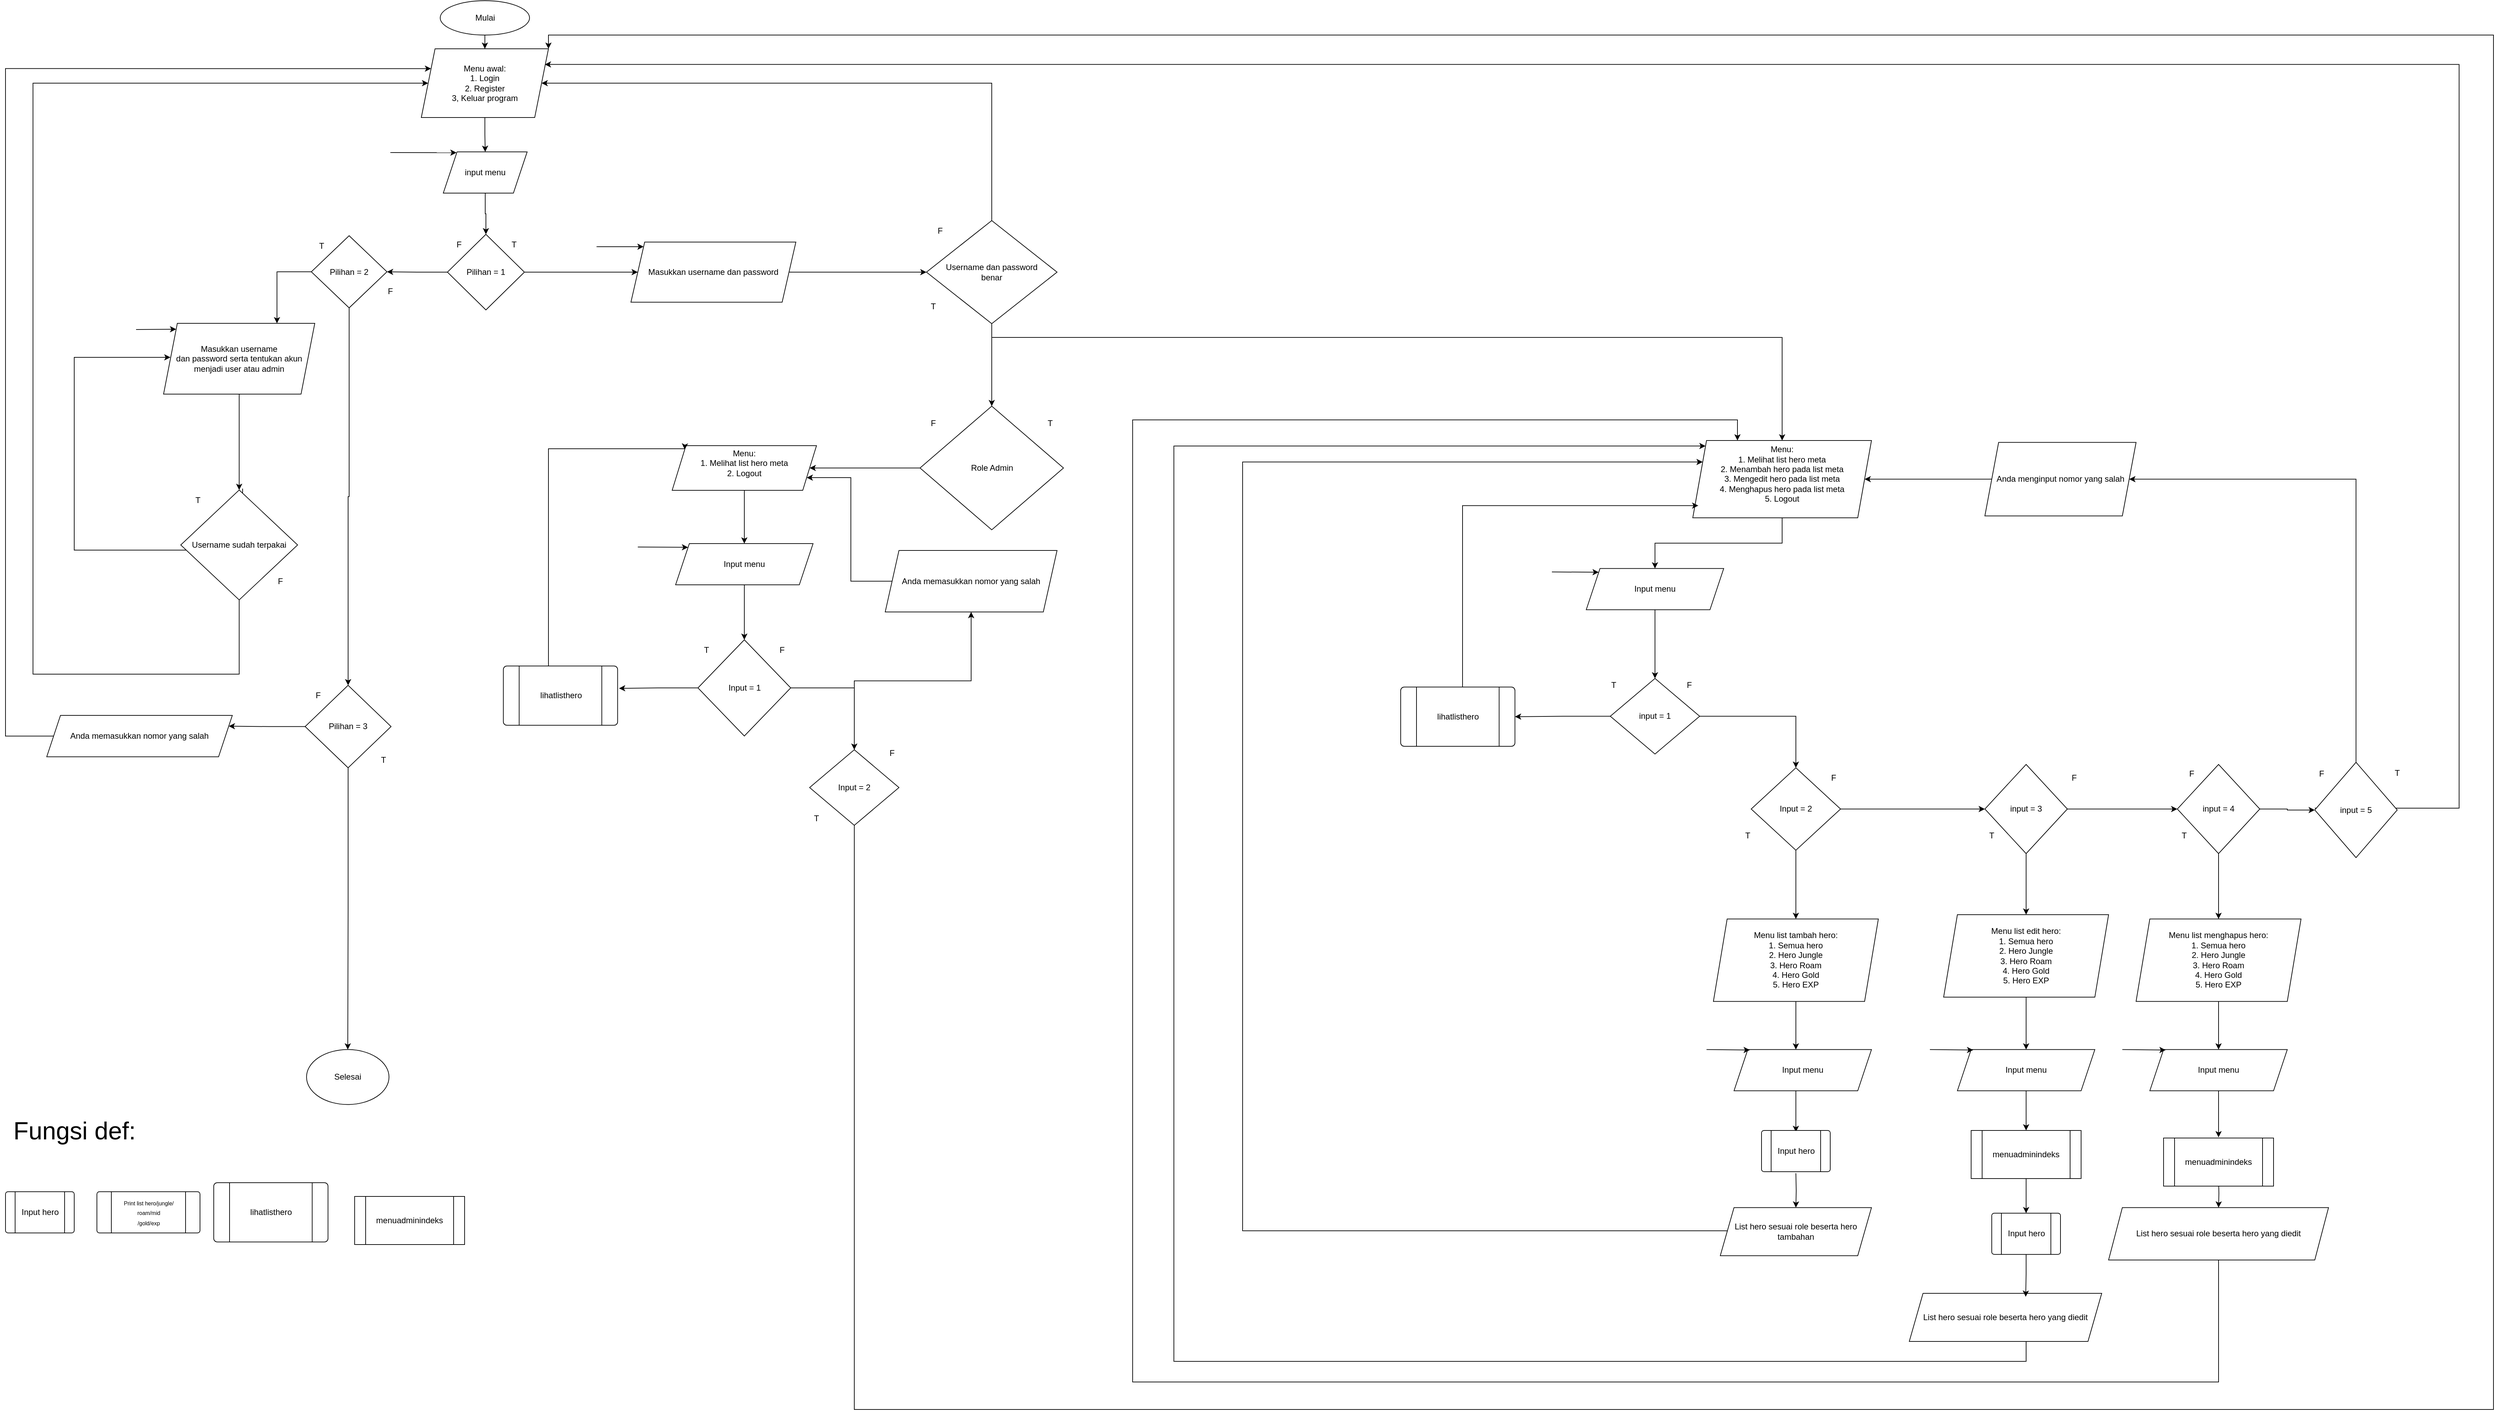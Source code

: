 <mxfile version="24.7.17" pages="5">
  <diagram id="C5RBs43oDa-KdzZeNtuy" name="Page-1">
    <mxGraphModel dx="4017" dy="1515" grid="1" gridSize="10" guides="1" tooltips="1" connect="1" arrows="1" fold="1" page="1" pageScale="1" pageWidth="827" pageHeight="1169" math="0" shadow="0">
      <root>
        <mxCell id="WIyWlLk6GJQsqaUBKTNV-0" />
        <mxCell id="WIyWlLk6GJQsqaUBKTNV-1" parent="WIyWlLk6GJQsqaUBKTNV-0" />
        <mxCell id="SujRIby61cQIM5RwpC2A-5" style="edgeStyle=orthogonalEdgeStyle;rounded=0;orthogonalLoop=1;jettySize=auto;html=1;entryX=0.5;entryY=0;entryDx=0;entryDy=0;" parent="WIyWlLk6GJQsqaUBKTNV-1" source="SujRIby61cQIM5RwpC2A-1" target="SujRIby61cQIM5RwpC2A-3" edge="1">
          <mxGeometry relative="1" as="geometry" />
        </mxCell>
        <mxCell id="SujRIby61cQIM5RwpC2A-1" value="Mulai" style="ellipse;whiteSpace=wrap;html=1;" parent="WIyWlLk6GJQsqaUBKTNV-1" vertex="1">
          <mxGeometry x="-37.5" y="80" width="130" height="50" as="geometry" />
        </mxCell>
        <mxCell id="Et-MoG0182IqSnVWw1z1-0" style="edgeStyle=orthogonalEdgeStyle;rounded=0;orthogonalLoop=1;jettySize=auto;html=1;entryX=0.5;entryY=0;entryDx=0;entryDy=0;" edge="1" parent="WIyWlLk6GJQsqaUBKTNV-1" source="SujRIby61cQIM5RwpC2A-3" target="SujRIby61cQIM5RwpC2A-16">
          <mxGeometry relative="1" as="geometry" />
        </mxCell>
        <mxCell id="SujRIby61cQIM5RwpC2A-3" value="&lt;div&gt;&lt;span style=&quot;background-color: initial;&quot;&gt;Menu awal:&lt;/span&gt;&lt;br&gt;&lt;/div&gt;&lt;div&gt;1. Login&lt;/div&gt;&lt;div&gt;2. Register&lt;/div&gt;&lt;div&gt;3, Keluar program&lt;/div&gt;" style="shape=parallelogram;perimeter=parallelogramPerimeter;whiteSpace=wrap;html=1;fixedSize=1;" parent="WIyWlLk6GJQsqaUBKTNV-1" vertex="1">
          <mxGeometry x="-65" y="150" width="185" height="100" as="geometry" />
        </mxCell>
        <mxCell id="Et-MoG0182IqSnVWw1z1-1" style="edgeStyle=orthogonalEdgeStyle;rounded=0;orthogonalLoop=1;jettySize=auto;html=1;entryX=0.5;entryY=0;entryDx=0;entryDy=0;" edge="1" parent="WIyWlLk6GJQsqaUBKTNV-1" source="SujRIby61cQIM5RwpC2A-16" target="SujRIby61cQIM5RwpC2A-18">
          <mxGeometry relative="1" as="geometry" />
        </mxCell>
        <mxCell id="SujRIby61cQIM5RwpC2A-16" value="input menu" style="shape=parallelogram;perimeter=parallelogramPerimeter;whiteSpace=wrap;html=1;fixedSize=1;" parent="WIyWlLk6GJQsqaUBKTNV-1" vertex="1">
          <mxGeometry x="-33" y="300" width="122" height="60" as="geometry" />
        </mxCell>
        <mxCell id="SujRIby61cQIM5RwpC2A-17" value="" style="endArrow=classic;html=1;rounded=0;entryX=0.158;entryY=0.019;entryDx=0;entryDy=0;entryPerimeter=0;" parent="WIyWlLk6GJQsqaUBKTNV-1" target="SujRIby61cQIM5RwpC2A-16" edge="1">
          <mxGeometry width="50" height="50" relative="1" as="geometry">
            <mxPoint x="-110" y="301" as="sourcePoint" />
            <mxPoint x="-40" y="280" as="targetPoint" />
          </mxGeometry>
        </mxCell>
        <mxCell id="znclABgi2BFPKexRemwQ-11" style="edgeStyle=orthogonalEdgeStyle;rounded=0;orthogonalLoop=1;jettySize=auto;html=1;exitX=0;exitY=0.5;exitDx=0;exitDy=0;" parent="WIyWlLk6GJQsqaUBKTNV-1" source="SujRIby61cQIM5RwpC2A-18" target="SujRIby61cQIM5RwpC2A-21" edge="1">
          <mxGeometry relative="1" as="geometry" />
        </mxCell>
        <mxCell id="znclABgi2BFPKexRemwQ-14" style="edgeStyle=orthogonalEdgeStyle;rounded=0;orthogonalLoop=1;jettySize=auto;html=1;" parent="WIyWlLk6GJQsqaUBKTNV-1" source="SujRIby61cQIM5RwpC2A-18" target="znclABgi2BFPKexRemwQ-13" edge="1">
          <mxGeometry relative="1" as="geometry" />
        </mxCell>
        <mxCell id="SujRIby61cQIM5RwpC2A-18" value="Pilihan = 1" style="rhombus;whiteSpace=wrap;html=1;" parent="WIyWlLk6GJQsqaUBKTNV-1" vertex="1">
          <mxGeometry x="-27" y="420" width="112" height="110" as="geometry" />
        </mxCell>
        <mxCell id="SujRIby61cQIM5RwpC2A-19" value="T" style="text;html=1;align=center;verticalAlign=middle;whiteSpace=wrap;rounded=0;" parent="WIyWlLk6GJQsqaUBKTNV-1" vertex="1">
          <mxGeometry x="40" y="420" width="60" height="30" as="geometry" />
        </mxCell>
        <mxCell id="SujRIby61cQIM5RwpC2A-20" value="F" style="text;html=1;align=center;verticalAlign=middle;whiteSpace=wrap;rounded=0;" parent="WIyWlLk6GJQsqaUBKTNV-1" vertex="1">
          <mxGeometry x="-40" y="420" width="60" height="30" as="geometry" />
        </mxCell>
        <mxCell id="znclABgi2BFPKexRemwQ-156" style="edgeStyle=orthogonalEdgeStyle;rounded=0;orthogonalLoop=1;jettySize=auto;html=1;" parent="WIyWlLk6GJQsqaUBKTNV-1" source="f06vRgXJLZa4It2unBZa-2" target="znclABgi2BFPKexRemwQ-155" edge="1">
          <mxGeometry relative="1" as="geometry" />
        </mxCell>
        <mxCell id="f06vRgXJLZa4It2unBZa-3" style="edgeStyle=orthogonalEdgeStyle;rounded=0;orthogonalLoop=1;jettySize=auto;html=1;exitX=0;exitY=0.5;exitDx=0;exitDy=0;entryX=0.75;entryY=0;entryDx=0;entryDy=0;" parent="WIyWlLk6GJQsqaUBKTNV-1" source="SujRIby61cQIM5RwpC2A-21" target="SujRIby61cQIM5RwpC2A-24" edge="1">
          <mxGeometry relative="1" as="geometry" />
        </mxCell>
        <mxCell id="SujRIby61cQIM5RwpC2A-21" value="Pilihan = 2" style="rhombus;whiteSpace=wrap;html=1;" parent="WIyWlLk6GJQsqaUBKTNV-1" vertex="1">
          <mxGeometry x="-225" y="422" width="110" height="105" as="geometry" />
        </mxCell>
        <mxCell id="znclABgi2BFPKexRemwQ-55" style="edgeStyle=orthogonalEdgeStyle;rounded=0;orthogonalLoop=1;jettySize=auto;html=1;" parent="WIyWlLk6GJQsqaUBKTNV-1" source="SujRIby61cQIM5RwpC2A-24" target="znclABgi2BFPKexRemwQ-54" edge="1">
          <mxGeometry relative="1" as="geometry" />
        </mxCell>
        <mxCell id="SujRIby61cQIM5RwpC2A-24" value="Masukkan username&lt;div&gt;dan password serta tentukan akun menjadi user atau admin&lt;/div&gt;" style="shape=parallelogram;perimeter=parallelogramPerimeter;whiteSpace=wrap;html=1;fixedSize=1;" parent="WIyWlLk6GJQsqaUBKTNV-1" vertex="1">
          <mxGeometry x="-440" y="549.5" width="220" height="103" as="geometry" />
        </mxCell>
        <mxCell id="znclABgi2BFPKexRemwQ-1" value="" style="endArrow=classic;html=1;rounded=0;entryX=0;entryY=0;entryDx=0;entryDy=0;" parent="WIyWlLk6GJQsqaUBKTNV-1" target="SujRIby61cQIM5RwpC2A-24" edge="1">
          <mxGeometry width="50" height="50" relative="1" as="geometry">
            <mxPoint x="-480" y="558.5" as="sourcePoint" />
            <mxPoint x="-430" y="519.5" as="targetPoint" />
            <Array as="points" />
          </mxGeometry>
        </mxCell>
        <mxCell id="znclABgi2BFPKexRemwQ-23" style="edgeStyle=orthogonalEdgeStyle;rounded=0;orthogonalLoop=1;jettySize=auto;html=1;exitX=1;exitY=0.5;exitDx=0;exitDy=0;" parent="WIyWlLk6GJQsqaUBKTNV-1" source="znclABgi2BFPKexRemwQ-13" target="znclABgi2BFPKexRemwQ-22" edge="1">
          <mxGeometry relative="1" as="geometry">
            <mxPoint x="590.0" y="474.778" as="targetPoint" />
          </mxGeometry>
        </mxCell>
        <mxCell id="znclABgi2BFPKexRemwQ-13" value="Masukkan username dan password" style="shape=parallelogram;perimeter=parallelogramPerimeter;whiteSpace=wrap;html=1;fixedSize=1;" parent="WIyWlLk6GJQsqaUBKTNV-1" vertex="1">
          <mxGeometry x="240" y="431.25" width="240" height="87.5" as="geometry" />
        </mxCell>
        <mxCell id="znclABgi2BFPKexRemwQ-15" value="" style="endArrow=classic;html=1;rounded=0;entryX=0;entryY=0;entryDx=0;entryDy=0;" parent="WIyWlLk6GJQsqaUBKTNV-1" target="znclABgi2BFPKexRemwQ-13" edge="1">
          <mxGeometry width="50" height="50" relative="1" as="geometry">
            <mxPoint x="190" y="438" as="sourcePoint" />
            <mxPoint x="150" y="390" as="targetPoint" />
          </mxGeometry>
        </mxCell>
        <mxCell id="znclABgi2BFPKexRemwQ-26" style="edgeStyle=orthogonalEdgeStyle;rounded=0;orthogonalLoop=1;jettySize=auto;html=1;entryX=1;entryY=0.5;entryDx=0;entryDy=0;" parent="WIyWlLk6GJQsqaUBKTNV-1" source="znclABgi2BFPKexRemwQ-22" target="SujRIby61cQIM5RwpC2A-3" edge="1">
          <mxGeometry relative="1" as="geometry">
            <Array as="points">
              <mxPoint x="765" y="200" />
            </Array>
          </mxGeometry>
        </mxCell>
        <mxCell id="znclABgi2BFPKexRemwQ-28" style="edgeStyle=orthogonalEdgeStyle;rounded=0;orthogonalLoop=1;jettySize=auto;html=1;exitX=0.5;exitY=1;exitDx=0;exitDy=0;" parent="WIyWlLk6GJQsqaUBKTNV-1" source="znclABgi2BFPKexRemwQ-22" target="znclABgi2BFPKexRemwQ-27" edge="1">
          <mxGeometry relative="1" as="geometry" />
        </mxCell>
        <mxCell id="znclABgi2BFPKexRemwQ-22" value="Username dan password&lt;div&gt;benar&lt;/div&gt;" style="rhombus;whiteSpace=wrap;html=1;" parent="WIyWlLk6GJQsqaUBKTNV-1" vertex="1">
          <mxGeometry x="670" y="400" width="190" height="150" as="geometry" />
        </mxCell>
        <mxCell id="znclABgi2BFPKexRemwQ-24" value="T" style="text;html=1;align=center;verticalAlign=middle;whiteSpace=wrap;rounded=0;" parent="WIyWlLk6GJQsqaUBKTNV-1" vertex="1">
          <mxGeometry x="650" y="510" width="60" height="30" as="geometry" />
        </mxCell>
        <mxCell id="znclABgi2BFPKexRemwQ-25" value="F" style="text;html=1;align=center;verticalAlign=middle;whiteSpace=wrap;rounded=0;" parent="WIyWlLk6GJQsqaUBKTNV-1" vertex="1">
          <mxGeometry x="660" y="400" width="60" height="30" as="geometry" />
        </mxCell>
        <mxCell id="znclABgi2BFPKexRemwQ-32" style="edgeStyle=orthogonalEdgeStyle;rounded=0;orthogonalLoop=1;jettySize=auto;html=1;exitX=0;exitY=0.5;exitDx=0;exitDy=0;entryX=1;entryY=0.5;entryDx=0;entryDy=0;" parent="WIyWlLk6GJQsqaUBKTNV-1" source="znclABgi2BFPKexRemwQ-27" target="znclABgi2BFPKexRemwQ-31" edge="1">
          <mxGeometry relative="1" as="geometry" />
        </mxCell>
        <mxCell id="znclABgi2BFPKexRemwQ-108" style="edgeStyle=orthogonalEdgeStyle;rounded=0;orthogonalLoop=1;jettySize=auto;html=1;entryX=0.5;entryY=0;entryDx=0;entryDy=0;" parent="WIyWlLk6GJQsqaUBKTNV-1" source="znclABgi2BFPKexRemwQ-27" target="znclABgi2BFPKexRemwQ-68" edge="1">
          <mxGeometry relative="1" as="geometry">
            <Array as="points">
              <mxPoint x="870" y="570" />
              <mxPoint x="1565" y="570" />
            </Array>
          </mxGeometry>
        </mxCell>
        <mxCell id="znclABgi2BFPKexRemwQ-27" value="Role Admin" style="rhombus;whiteSpace=wrap;html=1;" parent="WIyWlLk6GJQsqaUBKTNV-1" vertex="1">
          <mxGeometry x="660.63" y="670" width="208.75" height="180" as="geometry" />
        </mxCell>
        <mxCell id="znclABgi2BFPKexRemwQ-29" value="T" style="text;html=1;align=center;verticalAlign=middle;whiteSpace=wrap;rounded=0;" parent="WIyWlLk6GJQsqaUBKTNV-1" vertex="1">
          <mxGeometry x="820" y="680" width="60" height="30" as="geometry" />
        </mxCell>
        <mxCell id="znclABgi2BFPKexRemwQ-30" value="F" style="text;html=1;align=center;verticalAlign=middle;whiteSpace=wrap;rounded=0;" parent="WIyWlLk6GJQsqaUBKTNV-1" vertex="1">
          <mxGeometry x="650" y="680" width="60" height="30" as="geometry" />
        </mxCell>
        <mxCell id="znclABgi2BFPKexRemwQ-34" style="edgeStyle=orthogonalEdgeStyle;rounded=0;orthogonalLoop=1;jettySize=auto;html=1;exitX=0.5;exitY=1;exitDx=0;exitDy=0;entryX=0.5;entryY=0;entryDx=0;entryDy=0;" parent="WIyWlLk6GJQsqaUBKTNV-1" source="znclABgi2BFPKexRemwQ-31" target="znclABgi2BFPKexRemwQ-33" edge="1">
          <mxGeometry relative="1" as="geometry" />
        </mxCell>
        <mxCell id="znclABgi2BFPKexRemwQ-31" value="Menu:&lt;div&gt;1. Melihat list hero meta&lt;/div&gt;&lt;div&gt;2. Logout&lt;/div&gt;&lt;div&gt;&lt;br&gt;&lt;/div&gt;" style="shape=parallelogram;perimeter=parallelogramPerimeter;whiteSpace=wrap;html=1;fixedSize=1;" parent="WIyWlLk6GJQsqaUBKTNV-1" vertex="1">
          <mxGeometry x="300" y="727.5" width="210" height="65" as="geometry" />
        </mxCell>
        <mxCell id="znclABgi2BFPKexRemwQ-38" style="edgeStyle=orthogonalEdgeStyle;rounded=0;orthogonalLoop=1;jettySize=auto;html=1;exitX=0.5;exitY=1;exitDx=0;exitDy=0;entryX=0.5;entryY=0;entryDx=0;entryDy=0;" parent="WIyWlLk6GJQsqaUBKTNV-1" source="znclABgi2BFPKexRemwQ-33" target="znclABgi2BFPKexRemwQ-37" edge="1">
          <mxGeometry relative="1" as="geometry" />
        </mxCell>
        <mxCell id="znclABgi2BFPKexRemwQ-33" value="Input menu" style="shape=parallelogram;perimeter=parallelogramPerimeter;whiteSpace=wrap;html=1;fixedSize=1;" parent="WIyWlLk6GJQsqaUBKTNV-1" vertex="1">
          <mxGeometry x="305" y="870" width="200" height="60" as="geometry" />
        </mxCell>
        <mxCell id="znclABgi2BFPKexRemwQ-35" style="edgeStyle=orthogonalEdgeStyle;rounded=0;orthogonalLoop=1;jettySize=auto;html=1;exitX=0.5;exitY=1;exitDx=0;exitDy=0;" parent="WIyWlLk6GJQsqaUBKTNV-1" source="znclABgi2BFPKexRemwQ-31" target="znclABgi2BFPKexRemwQ-31" edge="1">
          <mxGeometry relative="1" as="geometry" />
        </mxCell>
        <mxCell id="znclABgi2BFPKexRemwQ-36" value="" style="endArrow=classic;html=1;rounded=0;entryX=0;entryY=0;entryDx=0;entryDy=0;" parent="WIyWlLk6GJQsqaUBKTNV-1" target="znclABgi2BFPKexRemwQ-33" edge="1">
          <mxGeometry width="50" height="50" relative="1" as="geometry">
            <mxPoint x="250" y="875" as="sourcePoint" />
            <mxPoint x="200" y="870" as="targetPoint" />
          </mxGeometry>
        </mxCell>
        <mxCell id="znclABgi2BFPKexRemwQ-51" style="edgeStyle=orthogonalEdgeStyle;rounded=0;orthogonalLoop=1;jettySize=auto;html=1;" parent="WIyWlLk6GJQsqaUBKTNV-1" source="znclABgi2BFPKexRemwQ-37" target="znclABgi2BFPKexRemwQ-50" edge="1">
          <mxGeometry relative="1" as="geometry" />
        </mxCell>
        <mxCell id="znclABgi2BFPKexRemwQ-37" value="Input = 1" style="rhombus;whiteSpace=wrap;html=1;" parent="WIyWlLk6GJQsqaUBKTNV-1" vertex="1">
          <mxGeometry x="337.5" y="1010" width="135" height="140" as="geometry" />
        </mxCell>
        <mxCell id="znclABgi2BFPKexRemwQ-47" value="F" style="text;html=1;align=center;verticalAlign=middle;whiteSpace=wrap;rounded=0;" parent="WIyWlLk6GJQsqaUBKTNV-1" vertex="1">
          <mxGeometry x="-140" y="488.25" width="60" height="30" as="geometry" />
        </mxCell>
        <mxCell id="znclABgi2BFPKexRemwQ-49" value="T" style="text;html=1;align=center;verticalAlign=middle;whiteSpace=wrap;rounded=0;" parent="WIyWlLk6GJQsqaUBKTNV-1" vertex="1">
          <mxGeometry x="-240" y="422" width="60" height="30" as="geometry" />
        </mxCell>
        <mxCell id="znclABgi2BFPKexRemwQ-65" style="edgeStyle=orthogonalEdgeStyle;rounded=0;orthogonalLoop=1;jettySize=auto;html=1;entryX=0.5;entryY=1;entryDx=0;entryDy=0;" parent="WIyWlLk6GJQsqaUBKTNV-1" source="znclABgi2BFPKexRemwQ-50" target="znclABgi2BFPKexRemwQ-64" edge="1">
          <mxGeometry relative="1" as="geometry" />
        </mxCell>
        <mxCell id="f06vRgXJLZa4It2unBZa-1" style="edgeStyle=orthogonalEdgeStyle;rounded=0;orthogonalLoop=1;jettySize=auto;html=1;entryX=1;entryY=0;entryDx=0;entryDy=0;" parent="WIyWlLk6GJQsqaUBKTNV-1" source="znclABgi2BFPKexRemwQ-50" target="SujRIby61cQIM5RwpC2A-3" edge="1">
          <mxGeometry relative="1" as="geometry">
            <Array as="points">
              <mxPoint x="565" y="2130" />
              <mxPoint x="2950" y="2130" />
              <mxPoint x="2950" y="130" />
              <mxPoint x="120" y="130" />
            </Array>
          </mxGeometry>
        </mxCell>
        <mxCell id="znclABgi2BFPKexRemwQ-50" value="Input = 2" style="rhombus;whiteSpace=wrap;html=1;" parent="WIyWlLk6GJQsqaUBKTNV-1" vertex="1">
          <mxGeometry x="500" y="1170" width="130" height="110" as="geometry" />
        </mxCell>
        <mxCell id="znclABgi2BFPKexRemwQ-52" value="F" style="text;html=1;align=center;verticalAlign=middle;whiteSpace=wrap;rounded=0;" parent="WIyWlLk6GJQsqaUBKTNV-1" vertex="1">
          <mxGeometry x="430" y="1010" width="60" height="30" as="geometry" />
        </mxCell>
        <mxCell id="znclABgi2BFPKexRemwQ-53" value="T" style="text;html=1;align=center;verticalAlign=middle;whiteSpace=wrap;rounded=0;" parent="WIyWlLk6GJQsqaUBKTNV-1" vertex="1">
          <mxGeometry x="320" y="1010" width="60" height="30" as="geometry" />
        </mxCell>
        <mxCell id="znclABgi2BFPKexRemwQ-58" style="edgeStyle=orthogonalEdgeStyle;rounded=0;orthogonalLoop=1;jettySize=auto;html=1;entryX=0;entryY=0.5;entryDx=0;entryDy=0;" parent="WIyWlLk6GJQsqaUBKTNV-1" edge="1">
          <mxGeometry relative="1" as="geometry">
            <mxPoint x="-325.0" y="790.0" as="sourcePoint" />
            <mxPoint x="-430" y="599" as="targetPoint" />
            <Array as="points">
              <mxPoint x="-325" y="879.5" />
              <mxPoint x="-570" y="879.5" />
              <mxPoint x="-570" y="599.5" />
            </Array>
          </mxGeometry>
        </mxCell>
        <mxCell id="znclABgi2BFPKexRemwQ-62" style="edgeStyle=orthogonalEdgeStyle;rounded=0;orthogonalLoop=1;jettySize=auto;html=1;entryX=0;entryY=0.5;entryDx=0;entryDy=0;" parent="WIyWlLk6GJQsqaUBKTNV-1" source="znclABgi2BFPKexRemwQ-54" target="SujRIby61cQIM5RwpC2A-3" edge="1">
          <mxGeometry relative="1" as="geometry">
            <Array as="points">
              <mxPoint x="-330" y="1060" />
              <mxPoint x="-630" y="1060" />
              <mxPoint x="-630" y="200" />
            </Array>
          </mxGeometry>
        </mxCell>
        <mxCell id="znclABgi2BFPKexRemwQ-54" value="Username sudah terpakai" style="rhombus;whiteSpace=wrap;html=1;" parent="WIyWlLk6GJQsqaUBKTNV-1" vertex="1">
          <mxGeometry x="-415" y="792" width="170" height="160" as="geometry" />
        </mxCell>
        <mxCell id="znclABgi2BFPKexRemwQ-56" value="F" style="text;html=1;align=center;verticalAlign=middle;whiteSpace=wrap;rounded=0;" parent="WIyWlLk6GJQsqaUBKTNV-1" vertex="1">
          <mxGeometry x="-300" y="909.5" width="60" height="30" as="geometry" />
        </mxCell>
        <mxCell id="znclABgi2BFPKexRemwQ-57" value="T" style="text;html=1;align=center;verticalAlign=middle;whiteSpace=wrap;rounded=0;" parent="WIyWlLk6GJQsqaUBKTNV-1" vertex="1">
          <mxGeometry x="-420" y="792" width="60" height="30" as="geometry" />
        </mxCell>
        <mxCell id="znclABgi2BFPKexRemwQ-63" value="F" style="text;html=1;align=center;verticalAlign=middle;whiteSpace=wrap;rounded=0;" parent="WIyWlLk6GJQsqaUBKTNV-1" vertex="1">
          <mxGeometry x="590" y="1160" width="60" height="30" as="geometry" />
        </mxCell>
        <mxCell id="znclABgi2BFPKexRemwQ-67" style="edgeStyle=orthogonalEdgeStyle;rounded=0;orthogonalLoop=1;jettySize=auto;html=1;entryX=1;entryY=0.75;entryDx=0;entryDy=0;" parent="WIyWlLk6GJQsqaUBKTNV-1" source="znclABgi2BFPKexRemwQ-64" target="znclABgi2BFPKexRemwQ-31" edge="1">
          <mxGeometry relative="1" as="geometry">
            <Array as="points">
              <mxPoint x="560" y="925" />
              <mxPoint x="560" y="774" />
            </Array>
          </mxGeometry>
        </mxCell>
        <mxCell id="znclABgi2BFPKexRemwQ-64" value="Anda memasukkan nomor yang salah" style="shape=parallelogram;perimeter=parallelogramPerimeter;whiteSpace=wrap;html=1;fixedSize=1;" parent="WIyWlLk6GJQsqaUBKTNV-1" vertex="1">
          <mxGeometry x="610" y="880" width="250" height="89.5" as="geometry" />
        </mxCell>
        <mxCell id="znclABgi2BFPKexRemwQ-74" style="edgeStyle=orthogonalEdgeStyle;rounded=0;orthogonalLoop=1;jettySize=auto;html=1;" parent="WIyWlLk6GJQsqaUBKTNV-1" source="znclABgi2BFPKexRemwQ-68" target="znclABgi2BFPKexRemwQ-72" edge="1">
          <mxGeometry relative="1" as="geometry" />
        </mxCell>
        <mxCell id="znclABgi2BFPKexRemwQ-68" value="Menu:&lt;div&gt;1. Melihat list hero meta&lt;/div&gt;&lt;div&gt;2. Menambah hero pada list meta&lt;/div&gt;&lt;div&gt;3. Mengedit hero pada list meta&lt;/div&gt;&lt;div&gt;4. Menghapus hero pada list meta&lt;/div&gt;&lt;div&gt;5. Logout&lt;/div&gt;&lt;div&gt;&lt;br&gt;&lt;/div&gt;" style="shape=parallelogram;perimeter=parallelogramPerimeter;whiteSpace=wrap;html=1;fixedSize=1;" parent="WIyWlLk6GJQsqaUBKTNV-1" vertex="1">
          <mxGeometry x="1785" y="720" width="260" height="112.5" as="geometry" />
        </mxCell>
        <mxCell id="znclABgi2BFPKexRemwQ-76" style="edgeStyle=orthogonalEdgeStyle;rounded=0;orthogonalLoop=1;jettySize=auto;html=1;entryX=0.5;entryY=0;entryDx=0;entryDy=0;" parent="WIyWlLk6GJQsqaUBKTNV-1" source="znclABgi2BFPKexRemwQ-72" target="znclABgi2BFPKexRemwQ-75" edge="1">
          <mxGeometry relative="1" as="geometry" />
        </mxCell>
        <mxCell id="znclABgi2BFPKexRemwQ-72" value="Input menu" style="shape=parallelogram;perimeter=parallelogramPerimeter;whiteSpace=wrap;html=1;fixedSize=1;" parent="WIyWlLk6GJQsqaUBKTNV-1" vertex="1">
          <mxGeometry x="1630" y="906.25" width="200" height="60" as="geometry" />
        </mxCell>
        <mxCell id="znclABgi2BFPKexRemwQ-73" value="" style="endArrow=classic;html=1;rounded=0;entryX=0;entryY=0;entryDx=0;entryDy=0;" parent="WIyWlLk6GJQsqaUBKTNV-1" target="znclABgi2BFPKexRemwQ-72" edge="1">
          <mxGeometry width="50" height="50" relative="1" as="geometry">
            <mxPoint x="1580" y="911.25" as="sourcePoint" />
            <mxPoint x="1530" y="895.75" as="targetPoint" />
          </mxGeometry>
        </mxCell>
        <mxCell id="znclABgi2BFPKexRemwQ-95" style="edgeStyle=orthogonalEdgeStyle;rounded=0;orthogonalLoop=1;jettySize=auto;html=1;" parent="WIyWlLk6GJQsqaUBKTNV-1" source="znclABgi2BFPKexRemwQ-75" target="znclABgi2BFPKexRemwQ-94" edge="1">
          <mxGeometry relative="1" as="geometry" />
        </mxCell>
        <mxCell id="AtoXRrAh8PI-e4CHLcn1-75" style="edgeStyle=orthogonalEdgeStyle;rounded=0;orthogonalLoop=1;jettySize=auto;html=1;entryX=1;entryY=0.5;entryDx=0;entryDy=0;" parent="WIyWlLk6GJQsqaUBKTNV-1" source="znclABgi2BFPKexRemwQ-75" target="AtoXRrAh8PI-e4CHLcn1-73" edge="1">
          <mxGeometry relative="1" as="geometry" />
        </mxCell>
        <mxCell id="znclABgi2BFPKexRemwQ-75" value="input = 1" style="rhombus;whiteSpace=wrap;html=1;" parent="WIyWlLk6GJQsqaUBKTNV-1" vertex="1">
          <mxGeometry x="1665" y="1066.25" width="130" height="110" as="geometry" />
        </mxCell>
        <mxCell id="znclABgi2BFPKexRemwQ-91" value="T" style="text;html=1;align=center;verticalAlign=middle;whiteSpace=wrap;rounded=0;" parent="WIyWlLk6GJQsqaUBKTNV-1" vertex="1">
          <mxGeometry x="480" y="1255" width="60" height="30" as="geometry" />
        </mxCell>
        <mxCell id="znclABgi2BFPKexRemwQ-92" value="F" style="text;html=1;align=center;verticalAlign=middle;whiteSpace=wrap;rounded=0;" parent="WIyWlLk6GJQsqaUBKTNV-1" vertex="1">
          <mxGeometry x="1750" y="1061.25" width="60" height="30" as="geometry" />
        </mxCell>
        <mxCell id="znclABgi2BFPKexRemwQ-93" value="T" style="text;html=1;align=center;verticalAlign=middle;whiteSpace=wrap;rounded=0;" parent="WIyWlLk6GJQsqaUBKTNV-1" vertex="1">
          <mxGeometry x="1835" y="1280" width="60" height="30" as="geometry" />
        </mxCell>
        <mxCell id="znclABgi2BFPKexRemwQ-97" style="edgeStyle=orthogonalEdgeStyle;rounded=0;orthogonalLoop=1;jettySize=auto;html=1;entryX=0.5;entryY=0;entryDx=0;entryDy=0;" parent="WIyWlLk6GJQsqaUBKTNV-1" source="znclABgi2BFPKexRemwQ-94" target="znclABgi2BFPKexRemwQ-96" edge="1">
          <mxGeometry relative="1" as="geometry" />
        </mxCell>
        <mxCell id="znclABgi2BFPKexRemwQ-118" style="edgeStyle=orthogonalEdgeStyle;rounded=0;orthogonalLoop=1;jettySize=auto;html=1;entryX=0;entryY=0.5;entryDx=0;entryDy=0;" parent="WIyWlLk6GJQsqaUBKTNV-1" source="znclABgi2BFPKexRemwQ-94" target="znclABgi2BFPKexRemwQ-117" edge="1">
          <mxGeometry relative="1" as="geometry" />
        </mxCell>
        <mxCell id="znclABgi2BFPKexRemwQ-94" value="Input = 2" style="rhombus;whiteSpace=wrap;html=1;" parent="WIyWlLk6GJQsqaUBKTNV-1" vertex="1">
          <mxGeometry x="1870" y="1196.25" width="130" height="120" as="geometry" />
        </mxCell>
        <mxCell id="znclABgi2BFPKexRemwQ-99" style="edgeStyle=orthogonalEdgeStyle;rounded=0;orthogonalLoop=1;jettySize=auto;html=1;entryX=0.5;entryY=0;entryDx=0;entryDy=0;" parent="WIyWlLk6GJQsqaUBKTNV-1" source="znclABgi2BFPKexRemwQ-96" edge="1">
          <mxGeometry relative="1" as="geometry">
            <mxPoint x="1935" y="1606.25" as="targetPoint" />
          </mxGeometry>
        </mxCell>
        <mxCell id="znclABgi2BFPKexRemwQ-96" value="Menu list tambah hero:&lt;br&gt;1. Semua hero&lt;div&gt;2. Hero Jungle&lt;/div&gt;&lt;div&gt;3. Hero Roam&lt;/div&gt;&lt;div&gt;4. Hero Gold&lt;/div&gt;&lt;div&gt;5. Hero EXP&lt;/div&gt;" style="shape=parallelogram;perimeter=parallelogramPerimeter;whiteSpace=wrap;html=1;fixedSize=1;" parent="WIyWlLk6GJQsqaUBKTNV-1" vertex="1">
          <mxGeometry x="1815" y="1416.25" width="240" height="120" as="geometry" />
        </mxCell>
        <mxCell id="znclABgi2BFPKexRemwQ-101" style="edgeStyle=orthogonalEdgeStyle;rounded=0;orthogonalLoop=1;jettySize=auto;html=1;entryX=0.5;entryY=0;entryDx=0;entryDy=0;" parent="WIyWlLk6GJQsqaUBKTNV-1" edge="1">
          <mxGeometry relative="1" as="geometry">
            <mxPoint x="1935" y="1666.25" as="sourcePoint" />
            <mxPoint x="1935" y="1726.25" as="targetPoint" />
          </mxGeometry>
        </mxCell>
        <mxCell id="znclABgi2BFPKexRemwQ-107" style="edgeStyle=orthogonalEdgeStyle;rounded=0;orthogonalLoop=1;jettySize=auto;html=1;entryX=0.5;entryY=0;entryDx=0;entryDy=0;" parent="WIyWlLk6GJQsqaUBKTNV-1" target="znclABgi2BFPKexRemwQ-106" edge="1">
          <mxGeometry relative="1" as="geometry">
            <mxPoint x="1935" y="1786.25" as="sourcePoint" />
          </mxGeometry>
        </mxCell>
        <mxCell id="znclABgi2BFPKexRemwQ-111" style="edgeStyle=orthogonalEdgeStyle;rounded=0;orthogonalLoop=1;jettySize=auto;html=1;entryX=0;entryY=0.25;entryDx=0;entryDy=0;exitX=0;exitY=0.5;exitDx=0;exitDy=0;" parent="WIyWlLk6GJQsqaUBKTNV-1" source="znclABgi2BFPKexRemwQ-106" target="znclABgi2BFPKexRemwQ-68" edge="1">
          <mxGeometry relative="1" as="geometry">
            <mxPoint x="1700" y="1870" as="sourcePoint" />
            <Array as="points">
              <mxPoint x="1130" y="1870" />
              <mxPoint x="1130" y="751" />
            </Array>
          </mxGeometry>
        </mxCell>
        <mxCell id="znclABgi2BFPKexRemwQ-106" value="List hero sesuai role beserta hero tambahan" style="shape=parallelogram;perimeter=parallelogramPerimeter;whiteSpace=wrap;html=1;fixedSize=1;" parent="WIyWlLk6GJQsqaUBKTNV-1" vertex="1">
          <mxGeometry x="1825" y="1836.25" width="220" height="70" as="geometry" />
        </mxCell>
        <mxCell id="znclABgi2BFPKexRemwQ-112" value="T" style="text;html=1;align=center;verticalAlign=middle;whiteSpace=wrap;rounded=0;" parent="WIyWlLk6GJQsqaUBKTNV-1" vertex="1">
          <mxGeometry x="1640" y="1061.25" width="60" height="30" as="geometry" />
        </mxCell>
        <mxCell id="znclABgi2BFPKexRemwQ-113" value="F" style="text;html=1;align=center;verticalAlign=middle;whiteSpace=wrap;rounded=0;" parent="WIyWlLk6GJQsqaUBKTNV-1" vertex="1">
          <mxGeometry x="1960" y="1196.25" width="60" height="30" as="geometry" />
        </mxCell>
        <mxCell id="znclABgi2BFPKexRemwQ-120" style="edgeStyle=orthogonalEdgeStyle;rounded=0;orthogonalLoop=1;jettySize=auto;html=1;entryX=0.5;entryY=0;entryDx=0;entryDy=0;" parent="WIyWlLk6GJQsqaUBKTNV-1" source="znclABgi2BFPKexRemwQ-117" target="znclABgi2BFPKexRemwQ-119" edge="1">
          <mxGeometry relative="1" as="geometry" />
        </mxCell>
        <mxCell id="znclABgi2BFPKexRemwQ-132" style="edgeStyle=orthogonalEdgeStyle;rounded=0;orthogonalLoop=1;jettySize=auto;html=1;entryX=0;entryY=0.5;entryDx=0;entryDy=0;" parent="WIyWlLk6GJQsqaUBKTNV-1" source="znclABgi2BFPKexRemwQ-117" target="znclABgi2BFPKexRemwQ-131" edge="1">
          <mxGeometry relative="1" as="geometry" />
        </mxCell>
        <mxCell id="znclABgi2BFPKexRemwQ-117" value="input = 3" style="rhombus;whiteSpace=wrap;html=1;" parent="WIyWlLk6GJQsqaUBKTNV-1" vertex="1">
          <mxGeometry x="2210" y="1191.37" width="120" height="129.75" as="geometry" />
        </mxCell>
        <mxCell id="znclABgi2BFPKexRemwQ-124" style="edgeStyle=orthogonalEdgeStyle;rounded=0;orthogonalLoop=1;jettySize=auto;html=1;entryX=0.5;entryY=0;entryDx=0;entryDy=0;" parent="WIyWlLk6GJQsqaUBKTNV-1" source="znclABgi2BFPKexRemwQ-119" target="znclABgi2BFPKexRemwQ-121" edge="1">
          <mxGeometry relative="1" as="geometry" />
        </mxCell>
        <mxCell id="znclABgi2BFPKexRemwQ-119" value="Menu list edit hero:&lt;br&gt;1. Semua hero&lt;div&gt;2. Hero Jungle&lt;/div&gt;&lt;div&gt;3. Hero Roam&lt;/div&gt;&lt;div&gt;4. Hero Gold&lt;/div&gt;&lt;div&gt;5. Hero EXP&lt;/div&gt;" style="shape=parallelogram;perimeter=parallelogramPerimeter;whiteSpace=wrap;html=1;fixedSize=1;" parent="WIyWlLk6GJQsqaUBKTNV-1" vertex="1">
          <mxGeometry x="2150" y="1410" width="240" height="120" as="geometry" />
        </mxCell>
        <mxCell id="znclABgi2BFPKexRemwQ-127" style="edgeStyle=orthogonalEdgeStyle;rounded=0;orthogonalLoop=1;jettySize=auto;html=1;" parent="WIyWlLk6GJQsqaUBKTNV-1" source="znclABgi2BFPKexRemwQ-121" edge="1">
          <mxGeometry relative="1" as="geometry">
            <mxPoint x="2270" y="1724" as="targetPoint" />
          </mxGeometry>
        </mxCell>
        <mxCell id="znclABgi2BFPKexRemwQ-121" value="Input menu" style="shape=parallelogram;perimeter=parallelogramPerimeter;whiteSpace=wrap;html=1;fixedSize=1;" parent="WIyWlLk6GJQsqaUBKTNV-1" vertex="1">
          <mxGeometry x="2170" y="1606.25" width="200" height="60" as="geometry" />
        </mxCell>
        <mxCell id="znclABgi2BFPKexRemwQ-123" value="" style="endArrow=classic;html=1;rounded=0;entryX=0;entryY=0;entryDx=0;entryDy=0;" parent="WIyWlLk6GJQsqaUBKTNV-1" edge="1">
          <mxGeometry width="50" height="50" relative="1" as="geometry">
            <mxPoint x="2130" y="1606.25" as="sourcePoint" />
            <mxPoint x="2193" y="1607" as="targetPoint" />
          </mxGeometry>
        </mxCell>
        <mxCell id="znclABgi2BFPKexRemwQ-130" style="edgeStyle=orthogonalEdgeStyle;rounded=0;orthogonalLoop=1;jettySize=auto;html=1;entryX=0;entryY=0;entryDx=0;entryDy=0;" parent="WIyWlLk6GJQsqaUBKTNV-1" source="znclABgi2BFPKexRemwQ-128" target="znclABgi2BFPKexRemwQ-68" edge="1">
          <mxGeometry relative="1" as="geometry">
            <Array as="points">
              <mxPoint x="2270" y="2060" />
              <mxPoint x="1030" y="2060" />
              <mxPoint x="1030" y="728" />
            </Array>
          </mxGeometry>
        </mxCell>
        <mxCell id="znclABgi2BFPKexRemwQ-128" value="List hero sesuai role beserta hero yang diedit" style="shape=parallelogram;perimeter=parallelogramPerimeter;whiteSpace=wrap;html=1;fixedSize=1;" parent="WIyWlLk6GJQsqaUBKTNV-1" vertex="1">
          <mxGeometry x="2100" y="1961" width="280" height="70" as="geometry" />
        </mxCell>
        <mxCell id="znclABgi2BFPKexRemwQ-134" style="edgeStyle=orthogonalEdgeStyle;rounded=0;orthogonalLoop=1;jettySize=auto;html=1;entryX=0.5;entryY=0;entryDx=0;entryDy=0;" parent="WIyWlLk6GJQsqaUBKTNV-1" source="znclABgi2BFPKexRemwQ-131" target="znclABgi2BFPKexRemwQ-133" edge="1">
          <mxGeometry relative="1" as="geometry" />
        </mxCell>
        <mxCell id="znclABgi2BFPKexRemwQ-160" style="edgeStyle=orthogonalEdgeStyle;rounded=0;orthogonalLoop=1;jettySize=auto;html=1;" parent="WIyWlLk6GJQsqaUBKTNV-1" source="znclABgi2BFPKexRemwQ-131" target="znclABgi2BFPKexRemwQ-159" edge="1">
          <mxGeometry relative="1" as="geometry" />
        </mxCell>
        <mxCell id="znclABgi2BFPKexRemwQ-131" value="input = 4" style="rhombus;whiteSpace=wrap;html=1;" parent="WIyWlLk6GJQsqaUBKTNV-1" vertex="1">
          <mxGeometry x="2490" y="1191.37" width="120" height="129.75" as="geometry" />
        </mxCell>
        <mxCell id="znclABgi2BFPKexRemwQ-137" style="edgeStyle=orthogonalEdgeStyle;rounded=0;orthogonalLoop=1;jettySize=auto;html=1;entryX=0.5;entryY=0;entryDx=0;entryDy=0;" parent="WIyWlLk6GJQsqaUBKTNV-1" source="znclABgi2BFPKexRemwQ-133" target="znclABgi2BFPKexRemwQ-135" edge="1">
          <mxGeometry relative="1" as="geometry" />
        </mxCell>
        <mxCell id="znclABgi2BFPKexRemwQ-133" value="Menu list menghapus hero:&lt;br&gt;1. Semua hero&lt;div&gt;2. Hero Jungle&lt;/div&gt;&lt;div&gt;3. Hero Roam&lt;/div&gt;&lt;div&gt;4. Hero Gold&lt;/div&gt;&lt;div&gt;5. Hero EXP&lt;/div&gt;" style="shape=parallelogram;perimeter=parallelogramPerimeter;whiteSpace=wrap;html=1;fixedSize=1;" parent="WIyWlLk6GJQsqaUBKTNV-1" vertex="1">
          <mxGeometry x="2430" y="1416.25" width="240" height="120" as="geometry" />
        </mxCell>
        <mxCell id="znclABgi2BFPKexRemwQ-140" style="edgeStyle=orthogonalEdgeStyle;rounded=0;orthogonalLoop=1;jettySize=auto;html=1;entryX=0.5;entryY=0;entryDx=0;entryDy=0;" parent="WIyWlLk6GJQsqaUBKTNV-1" source="znclABgi2BFPKexRemwQ-135" edge="1">
          <mxGeometry relative="1" as="geometry">
            <mxPoint x="2550" y="1734" as="targetPoint" />
          </mxGeometry>
        </mxCell>
        <mxCell id="znclABgi2BFPKexRemwQ-135" value="Input menu" style="shape=parallelogram;perimeter=parallelogramPerimeter;whiteSpace=wrap;html=1;fixedSize=1;" parent="WIyWlLk6GJQsqaUBKTNV-1" vertex="1">
          <mxGeometry x="2450" y="1606.25" width="200" height="60" as="geometry" />
        </mxCell>
        <mxCell id="znclABgi2BFPKexRemwQ-136" value="" style="endArrow=classic;html=1;rounded=0;entryX=0;entryY=0;entryDx=0;entryDy=0;" parent="WIyWlLk6GJQsqaUBKTNV-1" edge="1">
          <mxGeometry width="50" height="50" relative="1" as="geometry">
            <mxPoint x="2410" y="1606.25" as="sourcePoint" />
            <mxPoint x="2473" y="1607" as="targetPoint" />
          </mxGeometry>
        </mxCell>
        <mxCell id="znclABgi2BFPKexRemwQ-142" style="edgeStyle=orthogonalEdgeStyle;rounded=0;orthogonalLoop=1;jettySize=auto;html=1;" parent="WIyWlLk6GJQsqaUBKTNV-1" target="znclABgi2BFPKexRemwQ-141" edge="1">
          <mxGeometry relative="1" as="geometry">
            <mxPoint x="2550" y="1794" as="sourcePoint" />
          </mxGeometry>
        </mxCell>
        <mxCell id="znclABgi2BFPKexRemwQ-144" style="edgeStyle=orthogonalEdgeStyle;rounded=0;orthogonalLoop=1;jettySize=auto;html=1;entryX=0.25;entryY=0;entryDx=0;entryDy=0;" parent="WIyWlLk6GJQsqaUBKTNV-1" source="znclABgi2BFPKexRemwQ-141" target="znclABgi2BFPKexRemwQ-68" edge="1">
          <mxGeometry relative="1" as="geometry">
            <Array as="points">
              <mxPoint x="2550" y="2090" />
              <mxPoint x="970" y="2090" />
              <mxPoint x="970" y="690" />
              <mxPoint x="1850" y="690" />
            </Array>
          </mxGeometry>
        </mxCell>
        <mxCell id="znclABgi2BFPKexRemwQ-141" value="List hero sesuai role beserta hero yang diedit" style="shape=parallelogram;perimeter=parallelogramPerimeter;whiteSpace=wrap;html=1;fixedSize=1;" parent="WIyWlLk6GJQsqaUBKTNV-1" vertex="1">
          <mxGeometry x="2390" y="1836.25" width="320" height="76.25" as="geometry" />
        </mxCell>
        <mxCell id="znclABgi2BFPKexRemwQ-145" value="F" style="text;html=1;align=center;verticalAlign=middle;whiteSpace=wrap;rounded=0;" parent="WIyWlLk6GJQsqaUBKTNV-1" vertex="1">
          <mxGeometry x="2310" y="1196.25" width="60" height="30" as="geometry" />
        </mxCell>
        <mxCell id="znclABgi2BFPKexRemwQ-146" value="T" style="text;html=1;align=center;verticalAlign=middle;whiteSpace=wrap;rounded=0;" parent="WIyWlLk6GJQsqaUBKTNV-1" vertex="1">
          <mxGeometry x="2190" y="1280" width="60" height="30" as="geometry" />
        </mxCell>
        <mxCell id="znclABgi2BFPKexRemwQ-147" value="T" style="text;html=1;align=center;verticalAlign=middle;whiteSpace=wrap;rounded=0;" parent="WIyWlLk6GJQsqaUBKTNV-1" vertex="1">
          <mxGeometry x="2470" y="1280" width="60" height="30" as="geometry" />
        </mxCell>
        <mxCell id="znclABgi2BFPKexRemwQ-148" value="F" style="text;html=1;align=center;verticalAlign=middle;whiteSpace=wrap;rounded=0;" parent="WIyWlLk6GJQsqaUBKTNV-1" vertex="1">
          <mxGeometry x="2481" y="1190" width="60" height="30" as="geometry" />
        </mxCell>
        <mxCell id="znclABgi2BFPKexRemwQ-154" style="edgeStyle=orthogonalEdgeStyle;rounded=0;orthogonalLoop=1;jettySize=auto;html=1;exitX=0;exitY=0.5;exitDx=0;exitDy=0;entryX=1;entryY=0.5;entryDx=0;entryDy=0;" parent="WIyWlLk6GJQsqaUBKTNV-1" source="znclABgi2BFPKexRemwQ-149" target="znclABgi2BFPKexRemwQ-68" edge="1">
          <mxGeometry relative="1" as="geometry" />
        </mxCell>
        <mxCell id="znclABgi2BFPKexRemwQ-149" value="Anda menginput nomor yang salah" style="shape=parallelogram;perimeter=parallelogramPerimeter;whiteSpace=wrap;html=1;fixedSize=1;" parent="WIyWlLk6GJQsqaUBKTNV-1" vertex="1">
          <mxGeometry x="2210" y="722.75" width="220" height="107" as="geometry" />
        </mxCell>
        <mxCell id="znclABgi2BFPKexRemwQ-155" value="Selesai" style="ellipse;whiteSpace=wrap;html=1;" parent="WIyWlLk6GJQsqaUBKTNV-1" vertex="1">
          <mxGeometry x="-232" y="1606.25" width="120" height="80" as="geometry" />
        </mxCell>
        <mxCell id="znclABgi2BFPKexRemwQ-164" style="edgeStyle=orthogonalEdgeStyle;rounded=0;orthogonalLoop=1;jettySize=auto;html=1;entryX=1;entryY=0.5;entryDx=0;entryDy=0;" parent="WIyWlLk6GJQsqaUBKTNV-1" source="znclABgi2BFPKexRemwQ-159" target="znclABgi2BFPKexRemwQ-149" edge="1">
          <mxGeometry relative="1" as="geometry">
            <Array as="points">
              <mxPoint x="2750" y="776" />
            </Array>
          </mxGeometry>
        </mxCell>
        <mxCell id="f06vRgXJLZa4It2unBZa-0" style="edgeStyle=orthogonalEdgeStyle;rounded=0;orthogonalLoop=1;jettySize=auto;html=1;entryX=1;entryY=0.25;entryDx=0;entryDy=0;" parent="WIyWlLk6GJQsqaUBKTNV-1" edge="1">
          <mxGeometry relative="1" as="geometry">
            <mxPoint x="2689.996" y="1254.997" as="sourcePoint" />
            <mxPoint x="114.674" y="172.759" as="targetPoint" />
            <Array as="points">
              <mxPoint x="2900" y="1255" />
              <mxPoint x="2900" y="173" />
            </Array>
          </mxGeometry>
        </mxCell>
        <mxCell id="znclABgi2BFPKexRemwQ-159" value="input = 5" style="rhombus;whiteSpace=wrap;html=1;" parent="WIyWlLk6GJQsqaUBKTNV-1" vertex="1">
          <mxGeometry x="2690" y="1188.25" width="120" height="138.75" as="geometry" />
        </mxCell>
        <mxCell id="znclABgi2BFPKexRemwQ-161" value="T" style="text;html=1;align=center;verticalAlign=middle;whiteSpace=wrap;rounded=0;" parent="WIyWlLk6GJQsqaUBKTNV-1" vertex="1">
          <mxGeometry x="2780" y="1189.25" width="60" height="30" as="geometry" />
        </mxCell>
        <mxCell id="znclABgi2BFPKexRemwQ-162" value="F" style="text;html=1;align=center;verticalAlign=middle;whiteSpace=wrap;rounded=0;" parent="WIyWlLk6GJQsqaUBKTNV-1" vertex="1">
          <mxGeometry x="2670" y="1190" width="60" height="30" as="geometry" />
        </mxCell>
        <mxCell id="f06vRgXJLZa4It2unBZa-4" value="" style="edgeStyle=orthogonalEdgeStyle;rounded=0;orthogonalLoop=1;jettySize=auto;html=1;" parent="WIyWlLk6GJQsqaUBKTNV-1" source="SujRIby61cQIM5RwpC2A-21" target="f06vRgXJLZa4It2unBZa-2" edge="1">
          <mxGeometry relative="1" as="geometry">
            <mxPoint x="-170" y="527" as="sourcePoint" />
            <mxPoint x="-165" y="1600" as="targetPoint" />
          </mxGeometry>
        </mxCell>
        <mxCell id="f06vRgXJLZa4It2unBZa-8" style="edgeStyle=orthogonalEdgeStyle;rounded=0;orthogonalLoop=1;jettySize=auto;html=1;entryX=1;entryY=0.25;entryDx=0;entryDy=0;" parent="WIyWlLk6GJQsqaUBKTNV-1" source="f06vRgXJLZa4It2unBZa-2" target="f06vRgXJLZa4It2unBZa-7" edge="1">
          <mxGeometry relative="1" as="geometry" />
        </mxCell>
        <mxCell id="f06vRgXJLZa4It2unBZa-2" value="Pilihan = 3" style="rhombus;whiteSpace=wrap;html=1;" parent="WIyWlLk6GJQsqaUBKTNV-1" vertex="1">
          <mxGeometry x="-234" y="1076.25" width="125" height="120" as="geometry" />
        </mxCell>
        <mxCell id="f06vRgXJLZa4It2unBZa-5" value="F" style="text;html=1;align=center;verticalAlign=middle;whiteSpace=wrap;rounded=0;" parent="WIyWlLk6GJQsqaUBKTNV-1" vertex="1">
          <mxGeometry x="-245" y="1076.25" width="60" height="30" as="geometry" />
        </mxCell>
        <mxCell id="f06vRgXJLZa4It2unBZa-6" value="T" style="text;html=1;align=center;verticalAlign=middle;whiteSpace=wrap;rounded=0;" parent="WIyWlLk6GJQsqaUBKTNV-1" vertex="1">
          <mxGeometry x="-150" y="1170" width="60" height="30" as="geometry" />
        </mxCell>
        <mxCell id="f06vRgXJLZa4It2unBZa-9" style="edgeStyle=orthogonalEdgeStyle;rounded=0;orthogonalLoop=1;jettySize=auto;html=1;entryX=0;entryY=0.25;entryDx=0;entryDy=0;" parent="WIyWlLk6GJQsqaUBKTNV-1" source="f06vRgXJLZa4It2unBZa-7" target="SujRIby61cQIM5RwpC2A-3" edge="1">
          <mxGeometry relative="1" as="geometry">
            <Array as="points">
              <mxPoint x="-670" y="1150" />
              <mxPoint x="-670" y="179" />
            </Array>
          </mxGeometry>
        </mxCell>
        <mxCell id="f06vRgXJLZa4It2unBZa-7" value="Anda memasukkan nomor yang salah" style="shape=parallelogram;perimeter=parallelogramPerimeter;whiteSpace=wrap;html=1;fixedSize=1;" parent="WIyWlLk6GJQsqaUBKTNV-1" vertex="1">
          <mxGeometry x="-610" y="1120" width="270" height="60.25" as="geometry" />
        </mxCell>
        <mxCell id="AtoXRrAh8PI-e4CHLcn1-5" value="&lt;font style=&quot;font-size: 36px;&quot;&gt;Fungsi def:&lt;/font&gt;" style="text;html=1;align=center;verticalAlign=middle;resizable=0;points=[];autosize=1;strokeColor=none;fillColor=none;" parent="WIyWlLk6GJQsqaUBKTNV-1" vertex="1">
          <mxGeometry x="-670" y="1694" width="200" height="60" as="geometry" />
        </mxCell>
        <mxCell id="AtoXRrAh8PI-e4CHLcn1-14" value="&amp;nbsp;&amp;nbsp;" style="verticalLabelPosition=bottom;verticalAlign=top;html=1;shape=process;whiteSpace=wrap;rounded=1;size=0.14;arcSize=6;" parent="WIyWlLk6GJQsqaUBKTNV-1" vertex="1">
          <mxGeometry x="-670" y="1813.12" width="100" height="60" as="geometry" />
        </mxCell>
        <mxCell id="AtoXRrAh8PI-e4CHLcn1-16" value="Input hero" style="text;html=1;align=center;verticalAlign=middle;resizable=0;points=[];autosize=1;strokeColor=none;fillColor=none;" parent="WIyWlLk6GJQsqaUBKTNV-1" vertex="1">
          <mxGeometry x="-660" y="1828.12" width="80" height="30" as="geometry" />
        </mxCell>
        <mxCell id="AtoXRrAh8PI-e4CHLcn1-30" value="" style="verticalLabelPosition=bottom;verticalAlign=top;html=1;shape=process;whiteSpace=wrap;rounded=1;size=0.14;arcSize=6;" parent="WIyWlLk6GJQsqaUBKTNV-1" vertex="1">
          <mxGeometry x="-537" y="1813.12" width="150" height="60" as="geometry" />
        </mxCell>
        <mxCell id="AtoXRrAh8PI-e4CHLcn1-31" value="&lt;font style=&quot;font-size: 8px;&quot;&gt;Print list hero/jungle/&lt;/font&gt;&lt;div&gt;&lt;font style=&quot;font-size: 8px;&quot;&gt;roam/mid&lt;/font&gt;&lt;div&gt;&lt;font style=&quot;font-size: 8px;&quot;&gt;/gold/exp&lt;/font&gt;&lt;/div&gt;&lt;/div&gt;" style="text;html=1;align=center;verticalAlign=middle;resizable=0;points=[];autosize=1;strokeColor=none;fillColor=none;" parent="WIyWlLk6GJQsqaUBKTNV-1" vertex="1">
          <mxGeometry x="-512" y="1813.12" width="100" height="60" as="geometry" />
        </mxCell>
        <mxCell id="AtoXRrAh8PI-e4CHLcn1-61" value="&amp;nbsp;&amp;nbsp;" style="verticalLabelPosition=bottom;verticalAlign=top;html=1;shape=process;whiteSpace=wrap;rounded=1;size=0.14;arcSize=6;" parent="WIyWlLk6GJQsqaUBKTNV-1" vertex="1">
          <mxGeometry x="-367" y="1800" width="166.25" height="86.25" as="geometry" />
        </mxCell>
        <mxCell id="AtoXRrAh8PI-e4CHLcn1-62" value="lihatlisthero" style="text;html=1;align=center;verticalAlign=middle;resizable=0;points=[];autosize=1;strokeColor=none;fillColor=none;" parent="WIyWlLk6GJQsqaUBKTNV-1" vertex="1">
          <mxGeometry x="-323.88" y="1828.13" width="80" height="30" as="geometry" />
        </mxCell>
        <mxCell id="AtoXRrAh8PI-e4CHLcn1-69" value="&amp;nbsp;&amp;nbsp;" style="verticalLabelPosition=bottom;verticalAlign=top;html=1;shape=process;whiteSpace=wrap;rounded=1;size=0.14;arcSize=6;" parent="WIyWlLk6GJQsqaUBKTNV-1" vertex="1">
          <mxGeometry x="54.38" y="1048.13" width="166.25" height="86.25" as="geometry" />
        </mxCell>
        <mxCell id="AtoXRrAh8PI-e4CHLcn1-72" style="edgeStyle=orthogonalEdgeStyle;rounded=0;orthogonalLoop=1;jettySize=auto;html=1;entryX=0;entryY=0;entryDx=0;entryDy=0;" parent="WIyWlLk6GJQsqaUBKTNV-1" target="znclABgi2BFPKexRemwQ-31" edge="1">
          <mxGeometry relative="1" as="geometry">
            <mxPoint x="120" y="1048.13" as="sourcePoint" />
            <mxPoint x="310" y="731.87" as="targetPoint" />
            <Array as="points">
              <mxPoint x="120" y="732" />
              <mxPoint x="318" y="732" />
            </Array>
          </mxGeometry>
        </mxCell>
        <mxCell id="AtoXRrAh8PI-e4CHLcn1-70" value="lihatlisthero" style="text;html=1;align=center;verticalAlign=middle;resizable=0;points=[];autosize=1;strokeColor=none;fillColor=none;" parent="WIyWlLk6GJQsqaUBKTNV-1" vertex="1">
          <mxGeometry x="97.5" y="1076.26" width="80" height="30" as="geometry" />
        </mxCell>
        <mxCell id="AtoXRrAh8PI-e4CHLcn1-71" style="edgeStyle=orthogonalEdgeStyle;rounded=0;orthogonalLoop=1;jettySize=auto;html=1;entryX=1.012;entryY=0.377;entryDx=0;entryDy=0;entryPerimeter=0;" parent="WIyWlLk6GJQsqaUBKTNV-1" source="znclABgi2BFPKexRemwQ-37" target="AtoXRrAh8PI-e4CHLcn1-69" edge="1">
          <mxGeometry relative="1" as="geometry" />
        </mxCell>
        <mxCell id="AtoXRrAh8PI-e4CHLcn1-73" value="&amp;nbsp;&amp;nbsp;" style="verticalLabelPosition=bottom;verticalAlign=top;html=1;shape=process;whiteSpace=wrap;rounded=1;size=0.14;arcSize=6;" parent="WIyWlLk6GJQsqaUBKTNV-1" vertex="1">
          <mxGeometry x="1360" y="1078.75" width="166.25" height="86.25" as="geometry" />
        </mxCell>
        <mxCell id="AtoXRrAh8PI-e4CHLcn1-74" value="lihatlisthero" style="text;html=1;align=center;verticalAlign=middle;resizable=0;points=[];autosize=1;strokeColor=none;fillColor=none;" parent="WIyWlLk6GJQsqaUBKTNV-1" vertex="1">
          <mxGeometry x="1403.12" y="1106.88" width="80" height="30" as="geometry" />
        </mxCell>
        <mxCell id="AtoXRrAh8PI-e4CHLcn1-76" style="edgeStyle=orthogonalEdgeStyle;rounded=0;orthogonalLoop=1;jettySize=auto;html=1;entryX=0.031;entryY=0.842;entryDx=0;entryDy=0;entryPerimeter=0;" parent="WIyWlLk6GJQsqaUBKTNV-1" source="AtoXRrAh8PI-e4CHLcn1-73" target="znclABgi2BFPKexRemwQ-68" edge="1">
          <mxGeometry relative="1" as="geometry">
            <Array as="points">
              <mxPoint x="1450" y="815" />
            </Array>
          </mxGeometry>
        </mxCell>
        <mxCell id="AtoXRrAh8PI-e4CHLcn1-79" value="menuadminindeks" style="shape=process;whiteSpace=wrap;html=1;backgroundOutline=1;" parent="WIyWlLk6GJQsqaUBKTNV-1" vertex="1">
          <mxGeometry x="-162" y="1820" width="160" height="70" as="geometry" />
        </mxCell>
        <mxCell id="AtoXRrAh8PI-e4CHLcn1-178" style="edgeStyle=orthogonalEdgeStyle;rounded=0;orthogonalLoop=1;jettySize=auto;html=1;entryX=0.5;entryY=0;entryDx=0;entryDy=0;" parent="WIyWlLk6GJQsqaUBKTNV-1" source="AtoXRrAh8PI-e4CHLcn1-169" target="AtoXRrAh8PI-e4CHLcn1-170" edge="1">
          <mxGeometry relative="1" as="geometry" />
        </mxCell>
        <mxCell id="AtoXRrAh8PI-e4CHLcn1-169" value="menuadminindeks" style="shape=process;whiteSpace=wrap;html=1;backgroundOutline=1;" parent="WIyWlLk6GJQsqaUBKTNV-1" vertex="1">
          <mxGeometry x="2190" y="1724" width="160" height="70" as="geometry" />
        </mxCell>
        <mxCell id="AtoXRrAh8PI-e4CHLcn1-170" value="&amp;nbsp;&amp;nbsp;" style="verticalLabelPosition=bottom;verticalAlign=top;html=1;shape=process;whiteSpace=wrap;rounded=1;size=0.14;arcSize=6;" parent="WIyWlLk6GJQsqaUBKTNV-1" vertex="1">
          <mxGeometry x="2220" y="1844.38" width="100" height="60" as="geometry" />
        </mxCell>
        <mxCell id="AtoXRrAh8PI-e4CHLcn1-171" value="Input hero" style="text;html=1;align=center;verticalAlign=middle;resizable=0;points=[];autosize=1;strokeColor=none;fillColor=none;" parent="WIyWlLk6GJQsqaUBKTNV-1" vertex="1">
          <mxGeometry x="2230" y="1859.38" width="80" height="30" as="geometry" />
        </mxCell>
        <mxCell id="AtoXRrAh8PI-e4CHLcn1-172" value="menuadminindeks" style="shape=process;whiteSpace=wrap;html=1;backgroundOutline=1;" parent="WIyWlLk6GJQsqaUBKTNV-1" vertex="1">
          <mxGeometry x="2470" y="1735" width="160" height="70" as="geometry" />
        </mxCell>
        <mxCell id="AtoXRrAh8PI-e4CHLcn1-173" value="Input menu" style="shape=parallelogram;perimeter=parallelogramPerimeter;whiteSpace=wrap;html=1;fixedSize=1;" parent="WIyWlLk6GJQsqaUBKTNV-1" vertex="1">
          <mxGeometry x="1845" y="1606.25" width="200" height="60" as="geometry" />
        </mxCell>
        <mxCell id="AtoXRrAh8PI-e4CHLcn1-174" value="" style="endArrow=classic;html=1;rounded=0;entryX=0;entryY=0;entryDx=0;entryDy=0;" parent="WIyWlLk6GJQsqaUBKTNV-1" edge="1">
          <mxGeometry width="50" height="50" relative="1" as="geometry">
            <mxPoint x="1805" y="1606.25" as="sourcePoint" />
            <mxPoint x="1868" y="1607" as="targetPoint" />
          </mxGeometry>
        </mxCell>
        <mxCell id="AtoXRrAh8PI-e4CHLcn1-175" value="&amp;nbsp;&amp;nbsp;" style="verticalLabelPosition=bottom;verticalAlign=top;html=1;shape=process;whiteSpace=wrap;rounded=1;size=0.14;arcSize=6;" parent="WIyWlLk6GJQsqaUBKTNV-1" vertex="1">
          <mxGeometry x="1885" y="1724" width="100" height="60" as="geometry" />
        </mxCell>
        <mxCell id="AtoXRrAh8PI-e4CHLcn1-176" value="Input hero" style="text;html=1;align=center;verticalAlign=middle;resizable=0;points=[];autosize=1;strokeColor=none;fillColor=none;" parent="WIyWlLk6GJQsqaUBKTNV-1" vertex="1">
          <mxGeometry x="1895" y="1739" width="80" height="30" as="geometry" />
        </mxCell>
        <mxCell id="AtoXRrAh8PI-e4CHLcn1-179" style="edgeStyle=orthogonalEdgeStyle;rounded=0;orthogonalLoop=1;jettySize=auto;html=1;entryX=0.605;entryY=0.071;entryDx=0;entryDy=0;entryPerimeter=0;" parent="WIyWlLk6GJQsqaUBKTNV-1" source="AtoXRrAh8PI-e4CHLcn1-170" target="znclABgi2BFPKexRemwQ-128" edge="1">
          <mxGeometry relative="1" as="geometry" />
        </mxCell>
      </root>
    </mxGraphModel>
  </diagram>
  <diagram id="omd5_c4NTXt_GjKxB8PJ" name="inputhero">
    <mxGraphModel dx="2813" dy="-168" grid="1" gridSize="10" guides="1" tooltips="1" connect="1" arrows="1" fold="1" page="1" pageScale="1" pageWidth="850" pageHeight="1100" math="0" shadow="0">
      <root>
        <mxCell id="0" />
        <mxCell id="1" parent="0" />
        <mxCell id="fNy5JOosykhF81lINLsx-1" style="edgeStyle=orthogonalEdgeStyle;rounded=0;orthogonalLoop=1;jettySize=auto;html=1;entryX=0.5;entryY=0;entryDx=0;entryDy=0;" edge="1" parent="1" source="fNy5JOosykhF81lINLsx-2" target="fNy5JOosykhF81lINLsx-4">
          <mxGeometry relative="1" as="geometry" />
        </mxCell>
        <mxCell id="fNy5JOosykhF81lINLsx-2" value="Start" style="strokeWidth=2;html=1;shape=mxgraph.flowchart.start_1;whiteSpace=wrap;" vertex="1" parent="1">
          <mxGeometry x="-490" y="1300" width="100" height="60" as="geometry" />
        </mxCell>
        <mxCell id="fNy5JOosykhF81lINLsx-3" style="edgeStyle=orthogonalEdgeStyle;rounded=0;orthogonalLoop=1;jettySize=auto;html=1;entryX=0.5;entryY=0;entryDx=0;entryDy=0;" edge="1" parent="1" source="fNy5JOosykhF81lINLsx-4" target="fNy5JOosykhF81lINLsx-6">
          <mxGeometry relative="1" as="geometry" />
        </mxCell>
        <mxCell id="fNy5JOosykhF81lINLsx-4" value="Input nama hero" style="shape=parallelogram;html=1;strokeWidth=2;perimeter=parallelogramPerimeter;whiteSpace=wrap;rounded=1;arcSize=12;size=0.23;" vertex="1" parent="1">
          <mxGeometry x="-515" y="1404" width="150" height="60" as="geometry" />
        </mxCell>
        <mxCell id="fNy5JOosykhF81lINLsx-5" style="edgeStyle=orthogonalEdgeStyle;rounded=0;orthogonalLoop=1;jettySize=auto;html=1;entryX=0.5;entryY=0;entryDx=0;entryDy=0;" edge="1" parent="1" source="fNy5JOosykhF81lINLsx-6" target="fNy5JOosykhF81lINLsx-7">
          <mxGeometry relative="1" as="geometry" />
        </mxCell>
        <mxCell id="fNy5JOosykhF81lINLsx-6" value="Input role he&lt;span style=&quot;color: rgba(0, 0, 0, 0); font-family: monospace; font-size: 0px; text-align: start; text-wrap: nowrap;&quot;&gt;%3CmxGraphModel%3E%3Croot%3E%3CmxCell%20id%3D%220%22%2F%3E%3CmxCell%20id%3D%221%22%20parent%3D%220%22%2F%3E%3CmxCell%20id%3D%222%22%20value%3D%22Input%20nama%20hero%22%20style%3D%22shape%3Dparallelogram%3Bhtml%3D1%3BstrokeWidth%3D2%3Bperimeter%3DparallelogramPerimeter%3BwhiteSpace%3Dwrap%3Brounded%3D1%3BarcSize%3D12%3Bsize%3D0.23%3B%22%20vertex%3D%221%22%20parent%3D%221%22%3E%3CmxGeometry%20x%3D%22-705%22%20y%3D%222060%22%20width%3D%22150%22%20height%3D%2260%22%20as%3D%22geometry%22%2F%3E%3C%2FmxCell%3E%3C%2Froot%3E%3C%2FmxGraphModel%3E&lt;/span&gt;ro" style="shape=parallelogram;html=1;strokeWidth=2;perimeter=parallelogramPerimeter;whiteSpace=wrap;rounded=1;arcSize=12;size=0.23;" vertex="1" parent="1">
          <mxGeometry x="-515" y="1514" width="150" height="60" as="geometry" />
        </mxCell>
        <mxCell id="fNy5JOosykhF81lINLsx-7" value="Input mekanik hero" style="shape=parallelogram;html=1;strokeWidth=2;perimeter=parallelogramPerimeter;whiteSpace=wrap;rounded=1;arcSize=12;size=0.23;" vertex="1" parent="1">
          <mxGeometry x="-515" y="1622" width="150" height="60" as="geometry" />
        </mxCell>
        <mxCell id="fNy5JOosykhF81lINLsx-8" value="End" style="strokeWidth=2;html=1;shape=mxgraph.flowchart.start_1;whiteSpace=wrap;" vertex="1" parent="1">
          <mxGeometry x="-490" y="1724" width="100" height="60" as="geometry" />
        </mxCell>
        <mxCell id="fNy5JOosykhF81lINLsx-9" style="edgeStyle=orthogonalEdgeStyle;rounded=0;orthogonalLoop=1;jettySize=auto;html=1;entryX=0.5;entryY=0;entryDx=0;entryDy=0;entryPerimeter=0;" edge="1" parent="1" source="fNy5JOosykhF81lINLsx-7" target="fNy5JOosykhF81lINLsx-8">
          <mxGeometry relative="1" as="geometry" />
        </mxCell>
        <mxCell id="fNy5JOosykhF81lINLsx-10" value="" style="endArrow=classic;html=1;rounded=0;" edge="1" parent="1">
          <mxGeometry width="50" height="50" relative="1" as="geometry">
            <mxPoint x="-550" y="1404" as="sourcePoint" />
            <mxPoint x="-480" y="1404" as="targetPoint" />
          </mxGeometry>
        </mxCell>
        <mxCell id="fNy5JOosykhF81lINLsx-11" value="" style="endArrow=classic;html=1;rounded=0;" edge="1" parent="1">
          <mxGeometry width="50" height="50" relative="1" as="geometry">
            <mxPoint x="-550" y="1514" as="sourcePoint" />
            <mxPoint x="-480" y="1514" as="targetPoint" />
          </mxGeometry>
        </mxCell>
        <mxCell id="fNy5JOosykhF81lINLsx-12" value="" style="endArrow=classic;html=1;rounded=0;" edge="1" parent="1">
          <mxGeometry width="50" height="50" relative="1" as="geometry">
            <mxPoint x="-550" y="1622" as="sourcePoint" />
            <mxPoint x="-480" y="1622" as="targetPoint" />
          </mxGeometry>
        </mxCell>
        <mxCell id="F9UJorriY1u9MbBtY2VC-1" value="&amp;nbsp;&amp;nbsp;" style="verticalLabelPosition=bottom;verticalAlign=top;html=1;shape=process;whiteSpace=wrap;rounded=1;size=0.14;arcSize=6;" vertex="1" parent="1">
          <mxGeometry x="-490" y="1170" width="100" height="60" as="geometry" />
        </mxCell>
        <mxCell id="F9UJorriY1u9MbBtY2VC-2" value="Input hero" style="text;html=1;align=center;verticalAlign=middle;resizable=0;points=[];autosize=1;strokeColor=none;fillColor=none;" vertex="1" parent="1">
          <mxGeometry x="-480" y="1185" width="80" height="30" as="geometry" />
        </mxCell>
      </root>
    </mxGraphModel>
  </diagram>
  <diagram id="LtaU7BLA86_DRGus63Gn" name="print list jungle/roam/mid/gold/exp">
    <mxGraphModel dx="3402" dy="112" grid="1" gridSize="10" guides="1" tooltips="1" connect="1" arrows="1" fold="1" page="1" pageScale="1" pageWidth="850" pageHeight="1100" math="0" shadow="0">
      <root>
        <mxCell id="0" />
        <mxCell id="1" parent="0" />
        <mxCell id="-xl4WEL8ldC88djawK-t-1" value="" style="shape=parallelogram;perimeter=parallelogramPerimeter;whiteSpace=wrap;html=1;fixedSize=1;" vertex="1" parent="1">
          <mxGeometry x="-512" y="1410" width="175" height="60" as="geometry" />
        </mxCell>
        <mxCell id="-xl4WEL8ldC88djawK-t-2" value="&lt;font style=&quot;font-size: 8px;&quot;&gt;Print list jungle/&lt;/font&gt;&lt;div&gt;&lt;font style=&quot;font-size: 8px;&quot;&gt;roam/mid&lt;/font&gt;&lt;div&gt;&lt;font style=&quot;font-size: 8px;&quot;&gt;/gold/exp&lt;/font&gt;&lt;/div&gt;&lt;/div&gt;" style="text;html=1;align=center;verticalAlign=middle;resizable=0;points=[];autosize=1;strokeColor=none;fillColor=none;" vertex="1" parent="1">
          <mxGeometry x="-465.5" y="1410" width="80" height="60" as="geometry" />
        </mxCell>
        <mxCell id="-xl4WEL8ldC88djawK-t-3" value="Start" style="ellipse;whiteSpace=wrap;html=1;" vertex="1" parent="1">
          <mxGeometry x="-489.5" y="1290" width="120" height="80" as="geometry" />
        </mxCell>
        <mxCell id="-xl4WEL8ldC88djawK-t-4" style="edgeStyle=orthogonalEdgeStyle;rounded=0;orthogonalLoop=1;jettySize=auto;html=1;entryX=0.46;entryY=0.043;entryDx=0;entryDy=0;entryPerimeter=0;" edge="1" parent="1" source="-xl4WEL8ldC88djawK-t-3" target="-xl4WEL8ldC88djawK-t-2">
          <mxGeometry relative="1" as="geometry" />
        </mxCell>
        <mxCell id="-xl4WEL8ldC88djawK-t-5" value="End" style="strokeWidth=2;html=1;shape=mxgraph.flowchart.start_1;whiteSpace=wrap;" vertex="1" parent="1">
          <mxGeometry x="-467.5" y="1510" width="100" height="60" as="geometry" />
        </mxCell>
        <mxCell id="-xl4WEL8ldC88djawK-t-6" style="edgeStyle=orthogonalEdgeStyle;rounded=0;orthogonalLoop=1;jettySize=auto;html=1;entryX=0.426;entryY=0.083;entryDx=0;entryDy=0;entryPerimeter=0;" edge="1" parent="1" source="-xl4WEL8ldC88djawK-t-2" target="-xl4WEL8ldC88djawK-t-5">
          <mxGeometry relative="1" as="geometry" />
        </mxCell>
        <mxCell id="nHR2IoJkkdVLdPyiS409-1" value="" style="verticalLabelPosition=bottom;verticalAlign=top;html=1;shape=process;whiteSpace=wrap;rounded=1;size=0.14;arcSize=6;" vertex="1" parent="1">
          <mxGeometry x="-499.5" y="1180" width="150" height="60" as="geometry" />
        </mxCell>
        <mxCell id="nHR2IoJkkdVLdPyiS409-2" value="&lt;font style=&quot;font-size: 8px;&quot;&gt;Print list hero/jungle/&lt;/font&gt;&lt;div&gt;&lt;font style=&quot;font-size: 8px;&quot;&gt;roam/mid&lt;/font&gt;&lt;div&gt;&lt;font style=&quot;font-size: 8px;&quot;&gt;/gold/exp&lt;/font&gt;&lt;/div&gt;&lt;/div&gt;" style="text;html=1;align=center;verticalAlign=middle;resizable=0;points=[];autosize=1;strokeColor=none;fillColor=none;" vertex="1" parent="1">
          <mxGeometry x="-474.5" y="1180" width="100" height="60" as="geometry" />
        </mxCell>
      </root>
    </mxGraphModel>
  </diagram>
  <diagram id="SloPiQS6jhuKKNfPjkrh" name="lihatlisthero">
    <mxGraphModel dx="3686" dy="2447" grid="1" gridSize="10" guides="1" tooltips="1" connect="1" arrows="1" fold="1" page="1" pageScale="1" pageWidth="850" pageHeight="1100" math="0" shadow="0">
      <root>
        <mxCell id="0" />
        <mxCell id="1" parent="0" />
        <mxCell id="9b7Bc4S3MSTyB8eSm8gO-1" style="edgeStyle=orthogonalEdgeStyle;rounded=0;orthogonalLoop=1;jettySize=auto;html=1;entryX=0.5;entryY=0;entryDx=0;entryDy=0;" edge="1" parent="1" source="9b7Bc4S3MSTyB8eSm8gO-2" target="9b7Bc4S3MSTyB8eSm8gO-4">
          <mxGeometry relative="1" as="geometry" />
        </mxCell>
        <mxCell id="9b7Bc4S3MSTyB8eSm8gO-2" value="Menu list hero:&lt;br&gt;1. Semua hero&lt;div&gt;2. Hero Jungle&lt;/div&gt;&lt;div&gt;3. Hero Roam&lt;/div&gt;&lt;div&gt;4. Hero Gold&lt;/div&gt;&lt;div&gt;5. Hero EXP&lt;/div&gt;" style="shape=parallelogram;perimeter=parallelogramPerimeter;whiteSpace=wrap;html=1;fixedSize=1;" vertex="1" parent="1">
          <mxGeometry x="-115.5" y="-646" width="267.5" height="110" as="geometry" />
        </mxCell>
        <mxCell id="9b7Bc4S3MSTyB8eSm8gO-3" style="edgeStyle=orthogonalEdgeStyle;rounded=0;orthogonalLoop=1;jettySize=auto;html=1;" edge="1" parent="1" source="9b7Bc4S3MSTyB8eSm8gO-4" target="9b7Bc4S3MSTyB8eSm8gO-9">
          <mxGeometry relative="1" as="geometry" />
        </mxCell>
        <mxCell id="9b7Bc4S3MSTyB8eSm8gO-4" value="Input menu" style="shape=parallelogram;perimeter=parallelogramPerimeter;whiteSpace=wrap;html=1;fixedSize=1;" vertex="1" parent="1">
          <mxGeometry x="-81.75" y="-486" width="200" height="60" as="geometry" />
        </mxCell>
        <mxCell id="9b7Bc4S3MSTyB8eSm8gO-5" value="" style="endArrow=classic;html=1;rounded=0;entryX=0;entryY=0;entryDx=0;entryDy=0;" edge="1" parent="1">
          <mxGeometry width="50" height="50" relative="1" as="geometry">
            <mxPoint x="-150" y="-486" as="sourcePoint" />
            <mxPoint x="-62" y="-486" as="targetPoint" />
          </mxGeometry>
        </mxCell>
        <mxCell id="9b7Bc4S3MSTyB8eSm8gO-6" style="edgeStyle=orthogonalEdgeStyle;rounded=0;orthogonalLoop=1;jettySize=auto;html=1;entryX=0.5;entryY=0;entryDx=0;entryDy=0;" edge="1" parent="1" target="9b7Bc4S3MSTyB8eSm8gO-2">
          <mxGeometry relative="1" as="geometry">
            <mxPoint x="18" y="-700" as="sourcePoint" />
          </mxGeometry>
        </mxCell>
        <mxCell id="9b7Bc4S3MSTyB8eSm8gO-7" value="" style="verticalLabelPosition=bottom;verticalAlign=top;html=1;shape=process;whiteSpace=wrap;rounded=1;size=0.14;arcSize=6;" vertex="1" parent="1">
          <mxGeometry x="-61.75" y="-376" width="150" height="60" as="geometry" />
        </mxCell>
        <mxCell id="9b7Bc4S3MSTyB8eSm8gO-8" style="edgeStyle=orthogonalEdgeStyle;rounded=0;orthogonalLoop=1;jettySize=auto;html=1;" edge="1" parent="1" source="9b7Bc4S3MSTyB8eSm8gO-9" target="9b7Bc4S3MSTyB8eSm8gO-10">
          <mxGeometry relative="1" as="geometry" />
        </mxCell>
        <mxCell id="9b7Bc4S3MSTyB8eSm8gO-9" value="&lt;font style=&quot;font-size: 8px;&quot;&gt;Print list semua hero/jungle/&lt;/font&gt;&lt;div&gt;&lt;font style=&quot;font-size: 8px;&quot;&gt;roam/mid&lt;/font&gt;&lt;div&gt;&lt;font style=&quot;font-size: 8px;&quot;&gt;/gold/exp&lt;/font&gt;&lt;/div&gt;&lt;/div&gt;" style="text;html=1;align=center;verticalAlign=middle;resizable=0;points=[];autosize=1;strokeColor=none;fillColor=none;" vertex="1" parent="1">
          <mxGeometry x="-41.75" y="-376" width="120" height="60" as="geometry" />
        </mxCell>
        <mxCell id="9b7Bc4S3MSTyB8eSm8gO-10" value="End" style="strokeWidth=2;html=1;shape=mxgraph.flowchart.start_1;whiteSpace=wrap;" vertex="1" parent="1">
          <mxGeometry x="-46.75" y="-266" width="130" height="70" as="geometry" />
        </mxCell>
        <mxCell id="zEFEXOSkFoDsqIu6Uwgt-1" value="Start" style="ellipse;whiteSpace=wrap;html=1;" vertex="1" parent="1">
          <mxGeometry x="-41.75" y="-770" width="120" height="80" as="geometry" />
        </mxCell>
        <mxCell id="oVixYYcYyttfMe5_VPmB-1" value="&amp;nbsp;&amp;nbsp;" style="verticalLabelPosition=bottom;verticalAlign=top;html=1;shape=process;whiteSpace=wrap;rounded=1;size=0.14;arcSize=6;" vertex="1" parent="1">
          <mxGeometry x="-69.87" y="-960" width="166.25" height="86.25" as="geometry" />
        </mxCell>
        <mxCell id="oVixYYcYyttfMe5_VPmB-2" value="lihatlisthero" style="text;html=1;align=center;verticalAlign=middle;resizable=0;points=[];autosize=1;strokeColor=none;fillColor=none;" vertex="1" parent="1">
          <mxGeometry x="-26.75" y="-931.87" width="80" height="30" as="geometry" />
        </mxCell>
      </root>
    </mxGraphModel>
  </diagram>
  <diagram id="fnZIg96343tfJ84KJuZn" name="menuadminindeks">
    <mxGraphModel dx="5953" dy="-180" grid="1" gridSize="10" guides="1" tooltips="1" connect="1" arrows="1" fold="1" page="1" pageScale="1" pageWidth="850" pageHeight="1100" math="0" shadow="0">
      <root>
        <mxCell id="0" />
        <mxCell id="1" parent="0" />
        <mxCell id="WbX6NDMpTqU5By9NPhF1-1" style="edgeStyle=orthogonalEdgeStyle;rounded=0;orthogonalLoop=1;jettySize=auto;html=1;entryX=0.5;entryY=0;entryDx=0;entryDy=0;" edge="1" parent="1" source="WbX6NDMpTqU5By9NPhF1-2" target="WbX6NDMpTqU5By9NPhF1-5">
          <mxGeometry relative="1" as="geometry" />
        </mxCell>
        <mxCell id="WbX6NDMpTqU5By9NPhF1-2" value="Start" style="ellipse;whiteSpace=wrap;html=1;" vertex="1" parent="1">
          <mxGeometry x="-690" y="2320" width="120" height="80" as="geometry" />
        </mxCell>
        <mxCell id="WbX6NDMpTqU5By9NPhF1-3" style="edgeStyle=orthogonalEdgeStyle;rounded=0;orthogonalLoop=1;jettySize=auto;html=1;entryX=0.5;entryY=0;entryDx=0;entryDy=0;" edge="1" parent="1" source="WbX6NDMpTqU5By9NPhF1-5" target="WbX6NDMpTqU5By9NPhF1-9">
          <mxGeometry relative="1" as="geometry" />
        </mxCell>
        <mxCell id="WbX6NDMpTqU5By9NPhF1-4" style="edgeStyle=orthogonalEdgeStyle;rounded=0;orthogonalLoop=1;jettySize=auto;html=1;entryX=0.5;entryY=0;entryDx=0;entryDy=0;" edge="1" parent="1" source="WbX6NDMpTqU5By9NPhF1-5" target="WbX6NDMpTqU5By9NPhF1-28">
          <mxGeometry relative="1" as="geometry" />
        </mxCell>
        <mxCell id="WbX6NDMpTqU5By9NPhF1-5" value="Jungle" style="rhombus;whiteSpace=wrap;html=1;" vertex="1" parent="1">
          <mxGeometry x="-670" y="2450" width="80" height="80" as="geometry" />
        </mxCell>
        <mxCell id="WbX6NDMpTqU5By9NPhF1-6" style="edgeStyle=orthogonalEdgeStyle;rounded=0;orthogonalLoop=1;jettySize=auto;html=1;entryX=0;entryY=0.75;entryDx=0;entryDy=0;" edge="1" parent="1" source="WbX6NDMpTqU5By9NPhF1-7" target="WbX6NDMpTqU5By9NPhF1-9">
          <mxGeometry relative="1" as="geometry">
            <mxPoint x="-905" y="2640" as="targetPoint" />
            <Array as="points">
              <mxPoint x="-960" y="2750" />
              <mxPoint x="-960" y="2610" />
              <mxPoint x="-905" y="2610" />
            </Array>
          </mxGeometry>
        </mxCell>
        <mxCell id="WbX6NDMpTqU5By9NPhF1-7" value="Indeks ada di list" style="rhombus;whiteSpace=wrap;html=1;" vertex="1" parent="1">
          <mxGeometry x="-875" y="2690" width="150" height="120" as="geometry" />
        </mxCell>
        <mxCell id="WbX6NDMpTqU5By9NPhF1-8" style="edgeStyle=orthogonalEdgeStyle;rounded=0;orthogonalLoop=1;jettySize=auto;html=1;entryX=0.5;entryY=0;entryDx=0;entryDy=0;" edge="1" parent="1" source="WbX6NDMpTqU5By9NPhF1-9" target="WbX6NDMpTqU5By9NPhF1-7">
          <mxGeometry relative="1" as="geometry" />
        </mxCell>
        <mxCell id="WbX6NDMpTqU5By9NPhF1-9" value="Input indeks hero yang ingin diubah" style="shape=parallelogram;perimeter=parallelogramPerimeter;whiteSpace=wrap;html=1;fixedSize=1;" vertex="1" parent="1">
          <mxGeometry x="-910" y="2570" width="220" height="60" as="geometry" />
        </mxCell>
        <mxCell id="WbX6NDMpTqU5By9NPhF1-10" value="" style="endArrow=classic;html=1;rounded=0;" edge="1" parent="1">
          <mxGeometry width="50" height="50" relative="1" as="geometry">
            <mxPoint x="-960" y="2570" as="sourcePoint" />
            <mxPoint x="-890" y="2570" as="targetPoint" />
          </mxGeometry>
        </mxCell>
        <mxCell id="WbX6NDMpTqU5By9NPhF1-11" value="T" style="text;html=1;align=center;verticalAlign=middle;whiteSpace=wrap;rounded=0;" vertex="1" parent="1">
          <mxGeometry x="-550" y="2540" width="60" height="30" as="geometry" />
        </mxCell>
        <mxCell id="WbX6NDMpTqU5By9NPhF1-12" value="F" style="text;html=1;align=center;verticalAlign=middle;whiteSpace=wrap;rounded=0;" vertex="1" parent="1">
          <mxGeometry x="-490" y="2540" width="60" height="30" as="geometry" />
        </mxCell>
        <mxCell id="WbX6NDMpTqU5By9NPhF1-13" value="T" style="text;html=1;align=center;verticalAlign=middle;whiteSpace=wrap;rounded=0;" vertex="1" parent="1">
          <mxGeometry x="-770" y="2790" width="60" height="30" as="geometry" />
        </mxCell>
        <mxCell id="WbX6NDMpTqU5By9NPhF1-14" value="F" style="text;html=1;align=center;verticalAlign=middle;whiteSpace=wrap;rounded=0;" vertex="1" parent="1">
          <mxGeometry x="-900" y="2690" width="60" height="30" as="geometry" />
        </mxCell>
        <mxCell id="WbX6NDMpTqU5By9NPhF1-16" style="edgeStyle=orthogonalEdgeStyle;rounded=0;orthogonalLoop=1;jettySize=auto;html=1;entryX=0.5;entryY=1;entryDx=0;entryDy=0;entryPerimeter=0;" edge="1" parent="1" source="WbX6NDMpTqU5By9NPhF1-7" target="WbX6NDMpTqU5By9NPhF1-66">
          <mxGeometry relative="1" as="geometry">
            <mxPoint x="-800" y="2870" as="targetPoint" />
            <Array as="points">
              <mxPoint x="-800" y="3340" />
              <mxPoint x="300" y="3340" />
            </Array>
          </mxGeometry>
        </mxCell>
        <mxCell id="WbX6NDMpTqU5By9NPhF1-17" style="edgeStyle=orthogonalEdgeStyle;rounded=0;orthogonalLoop=1;jettySize=auto;html=1;entryX=0;entryY=0.75;entryDx=0;entryDy=0;" edge="1" parent="1" source="WbX6NDMpTqU5By9NPhF1-18" target="WbX6NDMpTqU5By9NPhF1-20">
          <mxGeometry relative="1" as="geometry">
            <mxPoint x="-655" y="2770" as="targetPoint" />
            <Array as="points">
              <mxPoint x="-710" y="2880" />
              <mxPoint x="-710" y="2740" />
              <mxPoint x="-655" y="2740" />
            </Array>
          </mxGeometry>
        </mxCell>
        <mxCell id="WbX6NDMpTqU5By9NPhF1-18" value="Indeks ada di list" style="rhombus;whiteSpace=wrap;html=1;" vertex="1" parent="1">
          <mxGeometry x="-625" y="2820" width="150" height="120" as="geometry" />
        </mxCell>
        <mxCell id="WbX6NDMpTqU5By9NPhF1-19" style="edgeStyle=orthogonalEdgeStyle;rounded=0;orthogonalLoop=1;jettySize=auto;html=1;entryX=0.5;entryY=0;entryDx=0;entryDy=0;" edge="1" parent="1" source="WbX6NDMpTqU5By9NPhF1-20" target="WbX6NDMpTqU5By9NPhF1-18">
          <mxGeometry relative="1" as="geometry" />
        </mxCell>
        <mxCell id="WbX6NDMpTqU5By9NPhF1-20" value="Input indeks hero yang ingin diubah" style="shape=parallelogram;perimeter=parallelogramPerimeter;whiteSpace=wrap;html=1;fixedSize=1;" vertex="1" parent="1">
          <mxGeometry x="-660" y="2700" width="220" height="60" as="geometry" />
        </mxCell>
        <mxCell id="WbX6NDMpTqU5By9NPhF1-21" value="" style="endArrow=classic;html=1;rounded=0;" edge="1" parent="1">
          <mxGeometry width="50" height="50" relative="1" as="geometry">
            <mxPoint x="-710" y="2700" as="sourcePoint" />
            <mxPoint x="-640" y="2700" as="targetPoint" />
          </mxGeometry>
        </mxCell>
        <mxCell id="WbX6NDMpTqU5By9NPhF1-22" value="T" style="text;html=1;align=center;verticalAlign=middle;whiteSpace=wrap;rounded=0;" vertex="1" parent="1">
          <mxGeometry x="-520" y="2920" width="60" height="30" as="geometry" />
        </mxCell>
        <mxCell id="WbX6NDMpTqU5By9NPhF1-23" value="F" style="text;html=1;align=center;verticalAlign=middle;whiteSpace=wrap;rounded=0;" vertex="1" parent="1">
          <mxGeometry x="-650" y="2820" width="60" height="30" as="geometry" />
        </mxCell>
        <mxCell id="WbX6NDMpTqU5By9NPhF1-25" style="edgeStyle=orthogonalEdgeStyle;rounded=0;orthogonalLoop=1;jettySize=auto;html=1;entryX=0.145;entryY=0.855;entryDx=0;entryDy=0;entryPerimeter=0;" edge="1" parent="1" source="WbX6NDMpTqU5By9NPhF1-18" target="WbX6NDMpTqU5By9NPhF1-66">
          <mxGeometry relative="1" as="geometry">
            <mxPoint x="-550" y="3000" as="targetPoint" />
            <Array as="points">
              <mxPoint x="-550" y="3320" />
              <mxPoint x="265" y="3320" />
            </Array>
          </mxGeometry>
        </mxCell>
        <mxCell id="WbX6NDMpTqU5By9NPhF1-26" style="edgeStyle=orthogonalEdgeStyle;rounded=0;orthogonalLoop=1;jettySize=auto;html=1;entryX=0.25;entryY=0;entryDx=0;entryDy=0;" edge="1" parent="1" source="WbX6NDMpTqU5By9NPhF1-28" target="WbX6NDMpTqU5By9NPhF1-20">
          <mxGeometry relative="1" as="geometry">
            <Array as="points">
              <mxPoint x="-605" y="2590" />
            </Array>
          </mxGeometry>
        </mxCell>
        <mxCell id="WbX6NDMpTqU5By9NPhF1-27" style="edgeStyle=orthogonalEdgeStyle;rounded=0;orthogonalLoop=1;jettySize=auto;html=1;entryX=0.484;entryY=0.103;entryDx=0;entryDy=0;entryPerimeter=0;" edge="1" parent="1" source="WbX6NDMpTqU5By9NPhF1-28" target="WbX6NDMpTqU5By9NPhF1-32">
          <mxGeometry relative="1" as="geometry" />
        </mxCell>
        <mxCell id="WbX6NDMpTqU5By9NPhF1-28" value="Roam" style="rhombus;whiteSpace=wrap;html=1;" vertex="1" parent="1">
          <mxGeometry x="-530" y="2550" width="80" height="80" as="geometry" />
        </mxCell>
        <mxCell id="WbX6NDMpTqU5By9NPhF1-29" value="T" style="text;html=1;align=center;verticalAlign=middle;whiteSpace=wrap;rounded=0;" vertex="1" parent="1">
          <mxGeometry x="-147" y="2660" width="60" height="30" as="geometry" />
        </mxCell>
        <mxCell id="WbX6NDMpTqU5By9NPhF1-30" value="F" style="text;html=1;align=center;verticalAlign=middle;whiteSpace=wrap;rounded=0;" vertex="1" parent="1">
          <mxGeometry x="-80" y="2660" width="60" height="30" as="geometry" />
        </mxCell>
        <mxCell id="WbX6NDMpTqU5By9NPhF1-31" style="edgeStyle=orthogonalEdgeStyle;rounded=0;orthogonalLoop=1;jettySize=auto;html=1;entryX=0.5;entryY=0;entryDx=0;entryDy=0;" edge="1" parent="1" source="WbX6NDMpTqU5By9NPhF1-32" target="WbX6NDMpTqU5By9NPhF1-36">
          <mxGeometry relative="1" as="geometry" />
        </mxCell>
        <mxCell id="WbX6NDMpTqU5By9NPhF1-32" value="Mid" style="rhombus;whiteSpace=wrap;html=1;" vertex="1" parent="1">
          <mxGeometry x="-120" y="2670" width="80" height="80" as="geometry" />
        </mxCell>
        <mxCell id="WbX6NDMpTqU5By9NPhF1-33" style="edgeStyle=orthogonalEdgeStyle;rounded=0;orthogonalLoop=1;jettySize=auto;html=1;entryX=0;entryY=0.75;entryDx=0;entryDy=0;" edge="1" parent="1" source="WbX6NDMpTqU5By9NPhF1-34" target="WbX6NDMpTqU5By9NPhF1-36">
          <mxGeometry relative="1" as="geometry">
            <mxPoint x="-370" y="2840" as="targetPoint" />
            <Array as="points">
              <mxPoint x="-425" y="2950" />
              <mxPoint x="-425" y="2810" />
              <mxPoint x="-370" y="2810" />
            </Array>
          </mxGeometry>
        </mxCell>
        <mxCell id="WbX6NDMpTqU5By9NPhF1-34" value="Indeks ada di list" style="rhombus;whiteSpace=wrap;html=1;" vertex="1" parent="1">
          <mxGeometry x="-340" y="2890" width="150" height="120" as="geometry" />
        </mxCell>
        <mxCell id="WbX6NDMpTqU5By9NPhF1-35" style="edgeStyle=orthogonalEdgeStyle;rounded=0;orthogonalLoop=1;jettySize=auto;html=1;entryX=0.5;entryY=0;entryDx=0;entryDy=0;" edge="1" parent="1" source="WbX6NDMpTqU5By9NPhF1-36" target="WbX6NDMpTqU5By9NPhF1-34">
          <mxGeometry relative="1" as="geometry" />
        </mxCell>
        <mxCell id="WbX6NDMpTqU5By9NPhF1-36" value="Input indeks hero yang ingin diubah" style="shape=parallelogram;perimeter=parallelogramPerimeter;whiteSpace=wrap;html=1;fixedSize=1;" vertex="1" parent="1">
          <mxGeometry x="-375" y="2770" width="220" height="60" as="geometry" />
        </mxCell>
        <mxCell id="WbX6NDMpTqU5By9NPhF1-37" value="" style="endArrow=classic;html=1;rounded=0;" edge="1" parent="1">
          <mxGeometry width="50" height="50" relative="1" as="geometry">
            <mxPoint x="-425" y="2770" as="sourcePoint" />
            <mxPoint x="-355" y="2770" as="targetPoint" />
          </mxGeometry>
        </mxCell>
        <mxCell id="WbX6NDMpTqU5By9NPhF1-38" value="T" style="text;html=1;align=center;verticalAlign=middle;whiteSpace=wrap;rounded=0;" vertex="1" parent="1">
          <mxGeometry x="-235" y="2990" width="60" height="30" as="geometry" />
        </mxCell>
        <mxCell id="WbX6NDMpTqU5By9NPhF1-39" value="F" style="text;html=1;align=center;verticalAlign=middle;whiteSpace=wrap;rounded=0;" vertex="1" parent="1">
          <mxGeometry x="-365" y="2890" width="60" height="30" as="geometry" />
        </mxCell>
        <mxCell id="WbX6NDMpTqU5By9NPhF1-41" style="edgeStyle=orthogonalEdgeStyle;rounded=0;orthogonalLoop=1;jettySize=auto;html=1;entryX=0.145;entryY=0.145;entryDx=0;entryDy=0;entryPerimeter=0;" edge="1" parent="1" source="WbX6NDMpTqU5By9NPhF1-34" target="WbX6NDMpTqU5By9NPhF1-66">
          <mxGeometry relative="1" as="geometry">
            <mxPoint x="-265" y="3070" as="targetPoint" />
            <Array as="points">
              <mxPoint x="-265" y="3269" />
            </Array>
          </mxGeometry>
        </mxCell>
        <mxCell id="WbX6NDMpTqU5By9NPhF1-42" value="T" style="text;html=1;align=center;verticalAlign=middle;whiteSpace=wrap;rounded=0;" vertex="1" parent="1">
          <mxGeometry x="129.25" y="2760" width="60" height="30" as="geometry" />
        </mxCell>
        <mxCell id="WbX6NDMpTqU5By9NPhF1-43" value="F" style="text;html=1;align=center;verticalAlign=middle;whiteSpace=wrap;rounded=0;" vertex="1" parent="1">
          <mxGeometry x="196.25" y="2760" width="60" height="30" as="geometry" />
        </mxCell>
        <mxCell id="WbX6NDMpTqU5By9NPhF1-44" style="edgeStyle=orthogonalEdgeStyle;rounded=0;orthogonalLoop=1;jettySize=auto;html=1;entryX=0.5;entryY=0;entryDx=0;entryDy=0;" edge="1" parent="1" source="WbX6NDMpTqU5By9NPhF1-45" target="WbX6NDMpTqU5By9NPhF1-49">
          <mxGeometry relative="1" as="geometry" />
        </mxCell>
        <mxCell id="WbX6NDMpTqU5By9NPhF1-45" value="Gold" style="rhombus;whiteSpace=wrap;html=1;" vertex="1" parent="1">
          <mxGeometry x="156.25" y="2770" width="80" height="80" as="geometry" />
        </mxCell>
        <mxCell id="WbX6NDMpTqU5By9NPhF1-46" style="edgeStyle=orthogonalEdgeStyle;rounded=0;orthogonalLoop=1;jettySize=auto;html=1;entryX=0;entryY=0.75;entryDx=0;entryDy=0;" edge="1" parent="1" source="WbX6NDMpTqU5By9NPhF1-47" target="WbX6NDMpTqU5By9NPhF1-49">
          <mxGeometry relative="1" as="geometry">
            <mxPoint x="-93.75" y="2940" as="targetPoint" />
            <Array as="points">
              <mxPoint x="-148.75" y="3050" />
              <mxPoint x="-148.75" y="2910" />
              <mxPoint x="-93.75" y="2910" />
            </Array>
          </mxGeometry>
        </mxCell>
        <mxCell id="WbX6NDMpTqU5By9NPhF1-47" value="Indeks ada di list" style="rhombus;whiteSpace=wrap;html=1;" vertex="1" parent="1">
          <mxGeometry x="-63.75" y="2990" width="150" height="120" as="geometry" />
        </mxCell>
        <mxCell id="WbX6NDMpTqU5By9NPhF1-48" style="edgeStyle=orthogonalEdgeStyle;rounded=0;orthogonalLoop=1;jettySize=auto;html=1;entryX=0.5;entryY=0;entryDx=0;entryDy=0;" edge="1" parent="1" source="WbX6NDMpTqU5By9NPhF1-49" target="WbX6NDMpTqU5By9NPhF1-47">
          <mxGeometry relative="1" as="geometry" />
        </mxCell>
        <mxCell id="WbX6NDMpTqU5By9NPhF1-49" value="Input indeks hero yang ingin diubah" style="shape=parallelogram;perimeter=parallelogramPerimeter;whiteSpace=wrap;html=1;fixedSize=1;" vertex="1" parent="1">
          <mxGeometry x="-98.75" y="2870" width="220" height="60" as="geometry" />
        </mxCell>
        <mxCell id="WbX6NDMpTqU5By9NPhF1-50" value="" style="endArrow=classic;html=1;rounded=0;" edge="1" parent="1">
          <mxGeometry width="50" height="50" relative="1" as="geometry">
            <mxPoint x="-148.75" y="2870" as="sourcePoint" />
            <mxPoint x="-78.75" y="2870" as="targetPoint" />
          </mxGeometry>
        </mxCell>
        <mxCell id="WbX6NDMpTqU5By9NPhF1-51" value="T" style="text;html=1;align=center;verticalAlign=middle;whiteSpace=wrap;rounded=0;" vertex="1" parent="1">
          <mxGeometry x="41.25" y="3090" width="60" height="30" as="geometry" />
        </mxCell>
        <mxCell id="WbX6NDMpTqU5By9NPhF1-52" value="F" style="text;html=1;align=center;verticalAlign=middle;whiteSpace=wrap;rounded=0;" vertex="1" parent="1">
          <mxGeometry x="-88.75" y="2990" width="60" height="30" as="geometry" />
        </mxCell>
        <mxCell id="WbX6NDMpTqU5By9NPhF1-54" style="edgeStyle=orthogonalEdgeStyle;rounded=0;orthogonalLoop=1;jettySize=auto;html=1;entryX=0.304;entryY=0.038;entryDx=0;entryDy=0;entryPerimeter=0;" edge="1" parent="1" source="WbX6NDMpTqU5By9NPhF1-47" target="WbX6NDMpTqU5By9NPhF1-66">
          <mxGeometry relative="1" as="geometry">
            <mxPoint x="11.25" y="3170" as="targetPoint" />
            <Array as="points">
              <mxPoint x="11" y="3210" />
              <mxPoint x="250" y="3210" />
              <mxPoint x="250" y="3262" />
            </Array>
          </mxGeometry>
        </mxCell>
        <mxCell id="WbX6NDMpTqU5By9NPhF1-55" value="T" style="text;html=1;align=center;verticalAlign=middle;whiteSpace=wrap;rounded=0;" vertex="1" parent="1">
          <mxGeometry x="418" y="2850" width="60" height="30" as="geometry" />
        </mxCell>
        <mxCell id="WbX6NDMpTqU5By9NPhF1-56" value="F" style="text;html=1;align=center;verticalAlign=middle;whiteSpace=wrap;rounded=0;" vertex="1" parent="1">
          <mxGeometry x="485" y="2850" width="60" height="30" as="geometry" />
        </mxCell>
        <mxCell id="WbX6NDMpTqU5By9NPhF1-57" style="edgeStyle=orthogonalEdgeStyle;rounded=0;orthogonalLoop=1;jettySize=auto;html=1;entryX=0.5;entryY=0;entryDx=0;entryDy=0;" edge="1" parent="1" source="WbX6NDMpTqU5By9NPhF1-58" target="WbX6NDMpTqU5By9NPhF1-62">
          <mxGeometry relative="1" as="geometry" />
        </mxCell>
        <mxCell id="WbX6NDMpTqU5By9NPhF1-58" value="EXP" style="rhombus;whiteSpace=wrap;html=1;" vertex="1" parent="1">
          <mxGeometry x="445" y="2860" width="80" height="80" as="geometry" />
        </mxCell>
        <mxCell id="WbX6NDMpTqU5By9NPhF1-59" style="edgeStyle=orthogonalEdgeStyle;rounded=0;orthogonalLoop=1;jettySize=auto;html=1;entryX=0;entryY=0.75;entryDx=0;entryDy=0;" edge="1" parent="1" source="WbX6NDMpTqU5By9NPhF1-60" target="WbX6NDMpTqU5By9NPhF1-62">
          <mxGeometry relative="1" as="geometry">
            <mxPoint x="195" y="3030" as="targetPoint" />
            <Array as="points">
              <mxPoint x="140" y="3140" />
              <mxPoint x="140" y="3000" />
              <mxPoint x="195" y="3000" />
            </Array>
          </mxGeometry>
        </mxCell>
        <mxCell id="WbX6NDMpTqU5By9NPhF1-60" value="Indeks ada di list" style="rhombus;whiteSpace=wrap;html=1;" vertex="1" parent="1">
          <mxGeometry x="225" y="3080" width="150" height="120" as="geometry" />
        </mxCell>
        <mxCell id="WbX6NDMpTqU5By9NPhF1-61" style="edgeStyle=orthogonalEdgeStyle;rounded=0;orthogonalLoop=1;jettySize=auto;html=1;entryX=0.5;entryY=0;entryDx=0;entryDy=0;" edge="1" parent="1" source="WbX6NDMpTqU5By9NPhF1-62" target="WbX6NDMpTqU5By9NPhF1-60">
          <mxGeometry relative="1" as="geometry" />
        </mxCell>
        <mxCell id="WbX6NDMpTqU5By9NPhF1-62" value="Input indeks hero yang ingin diubah" style="shape=parallelogram;perimeter=parallelogramPerimeter;whiteSpace=wrap;html=1;fixedSize=1;" vertex="1" parent="1">
          <mxGeometry x="190" y="2960" width="220" height="60" as="geometry" />
        </mxCell>
        <mxCell id="WbX6NDMpTqU5By9NPhF1-63" value="" style="endArrow=classic;html=1;rounded=0;" edge="1" parent="1">
          <mxGeometry width="50" height="50" relative="1" as="geometry">
            <mxPoint x="140" y="2960" as="sourcePoint" />
            <mxPoint x="210" y="2960" as="targetPoint" />
          </mxGeometry>
        </mxCell>
        <mxCell id="WbX6NDMpTqU5By9NPhF1-64" value="T" style="text;html=1;align=center;verticalAlign=middle;whiteSpace=wrap;rounded=0;" vertex="1" parent="1">
          <mxGeometry x="330" y="3180" width="60" height="30" as="geometry" />
        </mxCell>
        <mxCell id="WbX6NDMpTqU5By9NPhF1-65" value="F" style="text;html=1;align=center;verticalAlign=middle;whiteSpace=wrap;rounded=0;" vertex="1" parent="1">
          <mxGeometry x="200" y="3080" width="60" height="30" as="geometry" />
        </mxCell>
        <mxCell id="WbX6NDMpTqU5By9NPhF1-66" value="End" style="strokeWidth=2;html=1;shape=mxgraph.flowchart.start_1;whiteSpace=wrap;" vertex="1" parent="1">
          <mxGeometry x="250" y="3260" width="100" height="60" as="geometry" />
        </mxCell>
        <mxCell id="WbX6NDMpTqU5By9NPhF1-67" style="edgeStyle=orthogonalEdgeStyle;rounded=0;orthogonalLoop=1;jettySize=auto;html=1;entryX=0.5;entryY=0;entryDx=0;entryDy=0;entryPerimeter=0;" edge="1" parent="1" source="WbX6NDMpTqU5By9NPhF1-60" target="WbX6NDMpTqU5By9NPhF1-66">
          <mxGeometry relative="1" as="geometry" />
        </mxCell>
        <mxCell id="WbX6NDMpTqU5By9NPhF1-68" style="edgeStyle=orthogonalEdgeStyle;rounded=0;orthogonalLoop=1;jettySize=auto;html=1;entryX=0.528;entryY=0.116;entryDx=0;entryDy=0;entryPerimeter=0;" edge="1" parent="1" source="WbX6NDMpTqU5By9NPhF1-45" target="WbX6NDMpTqU5By9NPhF1-58">
          <mxGeometry relative="1" as="geometry" />
        </mxCell>
        <mxCell id="WbX6NDMpTqU5By9NPhF1-69" style="edgeStyle=orthogonalEdgeStyle;rounded=0;orthogonalLoop=1;jettySize=auto;html=1;entryX=0.487;entryY=0.103;entryDx=0;entryDy=0;entryPerimeter=0;" edge="1" parent="1" source="WbX6NDMpTqU5By9NPhF1-32" target="WbX6NDMpTqU5By9NPhF1-45">
          <mxGeometry relative="1" as="geometry" />
        </mxCell>
        <mxCell id="714SsRBC9F6sm0T6qOeI-1" value="menuadminindeks" style="shape=process;whiteSpace=wrap;html=1;backgroundOutline=1;" vertex="1" parent="1">
          <mxGeometry x="-480" y="2325" width="160" height="70" as="geometry" />
        </mxCell>
      </root>
    </mxGraphModel>
  </diagram>
</mxfile>
